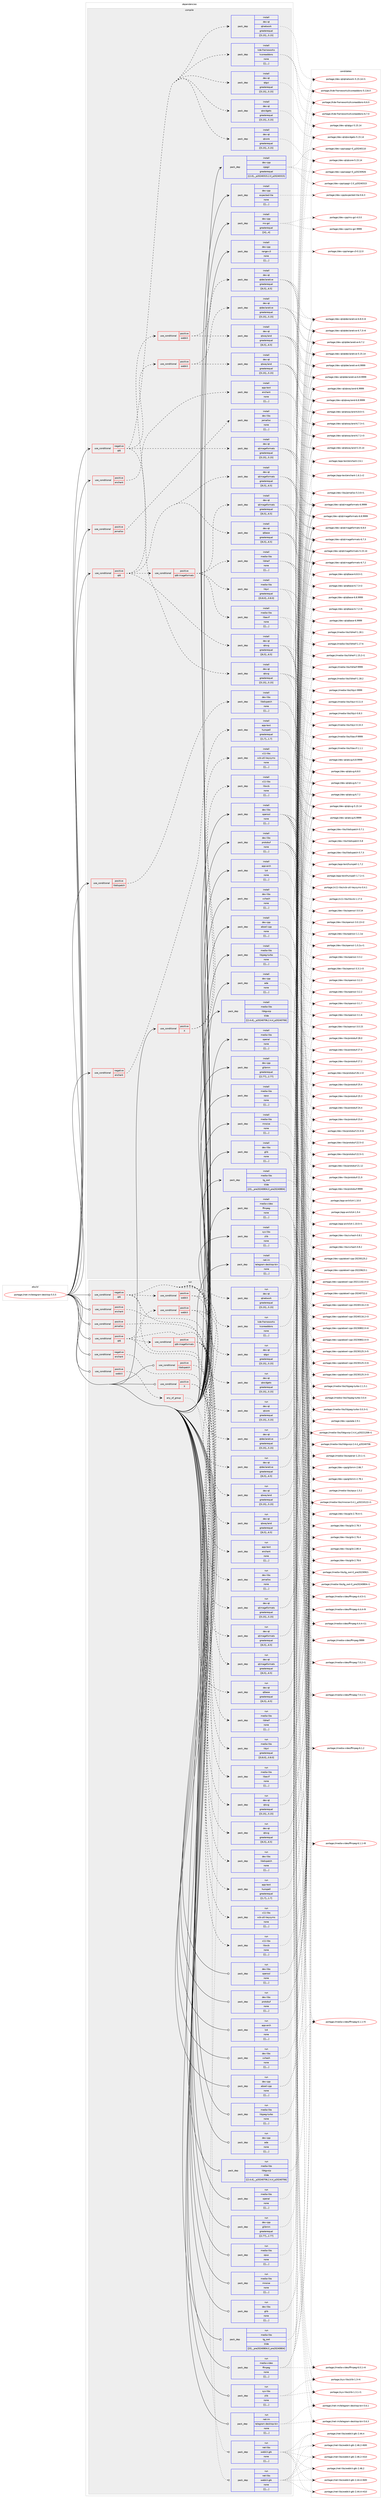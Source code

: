 digraph prolog {

# *************
# Graph options
# *************

newrank=true;
concentrate=true;
compound=true;
graph [rankdir=LR,fontname=Helvetica,fontsize=10,ranksep=1.5];#, ranksep=2.5, nodesep=0.2];
edge  [arrowhead=vee];
node  [fontname=Helvetica,fontsize=10];

# **********
# The ebuild
# **********

subgraph cluster_leftcol {
color=gray;
label=<<i>ebuild</i>>;
id [label="portage://net-im/telegram-desktop-5.5.5", color=red, width=4, href="../net-im/telegram-desktop-5.5.5.svg"];
}

# ****************
# The dependencies
# ****************

subgraph cluster_midcol {
color=gray;
label=<<i>dependencies</i>>;
subgraph cluster_compile {
fillcolor="#eeeeee";
style=filled;
label=<<i>compile</i>>;
subgraph cond98287 {
dependency375694 [label=<<TABLE BORDER="0" CELLBORDER="1" CELLSPACING="0" CELLPADDING="4"><TR><TD ROWSPAN="3" CELLPADDING="10">use_conditional</TD></TR><TR><TD>negative</TD></TR><TR><TD>enchant</TD></TR></TABLE>>, shape=none, color=red];
subgraph pack274541 {
dependency375786 [label=<<TABLE BORDER="0" CELLBORDER="1" CELLSPACING="0" CELLPADDING="4" WIDTH="220"><TR><TD ROWSPAN="6" CELLPADDING="30">pack_dep</TD></TR><TR><TD WIDTH="110">install</TD></TR><TR><TD>app-text</TD></TR><TR><TD>hunspell</TD></TR><TR><TD>greaterequal</TD></TR><TR><TD>[[1,7],,,1.7]</TD></TR></TABLE>>, shape=none, color=blue];
}
dependency375694:e -> dependency375786:w [weight=20,style="dashed",arrowhead="vee"];
}
id:e -> dependency375694:w [weight=20,style="solid",arrowhead="vee"];
subgraph cond98329 {
dependency375858 [label=<<TABLE BORDER="0" CELLBORDER="1" CELLSPACING="0" CELLPADDING="4"><TR><TD ROWSPAN="3" CELLPADDING="10">use_conditional</TD></TR><TR><TD>negative</TD></TR><TR><TD>qt6</TD></TR></TABLE>>, shape=none, color=red];
subgraph pack274629 {
dependency375926 [label=<<TABLE BORDER="0" CELLBORDER="1" CELLSPACING="0" CELLPADDING="4" WIDTH="220"><TR><TD ROWSPAN="6" CELLPADDING="30">pack_dep</TD></TR><TR><TD WIDTH="110">install</TD></TR><TR><TD>dev-qt</TD></TR><TR><TD>qtcore</TD></TR><TR><TD>greaterequal</TD></TR><TR><TD>[[5,15],,,5.15]</TD></TR></TABLE>>, shape=none, color=blue];
}
dependency375858:e -> dependency375926:w [weight=20,style="dashed",arrowhead="vee"];
subgraph pack274761 {
dependency376067 [label=<<TABLE BORDER="0" CELLBORDER="1" CELLSPACING="0" CELLPADDING="4" WIDTH="220"><TR><TD ROWSPAN="6" CELLPADDING="30">pack_dep</TD></TR><TR><TD WIDTH="110">install</TD></TR><TR><TD>dev-qt</TD></TR><TR><TD>qtgui</TD></TR><TR><TD>greaterequal</TD></TR><TR><TD>[[5,15],,,5.15]</TD></TR></TABLE>>, shape=none, color=blue];
}
dependency375858:e -> dependency376067:w [weight=20,style="dashed",arrowhead="vee"];
subgraph pack274851 {
dependency376198 [label=<<TABLE BORDER="0" CELLBORDER="1" CELLSPACING="0" CELLPADDING="4" WIDTH="220"><TR><TD ROWSPAN="6" CELLPADDING="30">pack_dep</TD></TR><TR><TD WIDTH="110">install</TD></TR><TR><TD>dev-qt</TD></TR><TR><TD>qtimageformats</TD></TR><TR><TD>greaterequal</TD></TR><TR><TD>[[5,15],,,5.15]</TD></TR></TABLE>>, shape=none, color=blue];
}
dependency375858:e -> dependency376198:w [weight=20,style="dashed",arrowhead="vee"];
subgraph pack274907 {
dependency376227 [label=<<TABLE BORDER="0" CELLBORDER="1" CELLSPACING="0" CELLPADDING="4" WIDTH="220"><TR><TD ROWSPAN="6" CELLPADDING="30">pack_dep</TD></TR><TR><TD WIDTH="110">install</TD></TR><TR><TD>dev-qt</TD></TR><TR><TD>qtnetwork</TD></TR><TR><TD>greaterequal</TD></TR><TR><TD>[[5,15],,,5.15]</TD></TR></TABLE>>, shape=none, color=blue];
}
dependency375858:e -> dependency376227:w [weight=20,style="dashed",arrowhead="vee"];
subgraph pack274968 {
dependency376297 [label=<<TABLE BORDER="0" CELLBORDER="1" CELLSPACING="0" CELLPADDING="4" WIDTH="220"><TR><TD ROWSPAN="6" CELLPADDING="30">pack_dep</TD></TR><TR><TD WIDTH="110">install</TD></TR><TR><TD>dev-qt</TD></TR><TR><TD>qtsvg</TD></TR><TR><TD>greaterequal</TD></TR><TR><TD>[[5,15],,,5.15]</TD></TR></TABLE>>, shape=none, color=blue];
}
dependency375858:e -> dependency376297:w [weight=20,style="dashed",arrowhead="vee"];
subgraph pack275007 {
dependency376321 [label=<<TABLE BORDER="0" CELLBORDER="1" CELLSPACING="0" CELLPADDING="4" WIDTH="220"><TR><TD ROWSPAN="6" CELLPADDING="30">pack_dep</TD></TR><TR><TD WIDTH="110">install</TD></TR><TR><TD>dev-qt</TD></TR><TR><TD>qtwidgets</TD></TR><TR><TD>greaterequal</TD></TR><TR><TD>[[5,15],,,5.15]</TD></TR></TABLE>>, shape=none, color=blue];
}
dependency375858:e -> dependency376321:w [weight=20,style="dashed",arrowhead="vee"];
subgraph pack275091 {
dependency376457 [label=<<TABLE BORDER="0" CELLBORDER="1" CELLSPACING="0" CELLPADDING="4" WIDTH="220"><TR><TD ROWSPAN="6" CELLPADDING="30">pack_dep</TD></TR><TR><TD WIDTH="110">install</TD></TR><TR><TD>kde-frameworks</TD></TR><TR><TD>kcoreaddons</TD></TR><TR><TD>none</TD></TR><TR><TD>[[],,,,]</TD></TR></TABLE>>, shape=none, color=blue];
}
dependency375858:e -> dependency376457:w [weight=20,style="dashed",arrowhead="vee"];
subgraph cond98449 {
dependency376500 [label=<<TABLE BORDER="0" CELLBORDER="1" CELLSPACING="0" CELLPADDING="4"><TR><TD ROWSPAN="3" CELLPADDING="10">use_conditional</TD></TR><TR><TD>positive</TD></TR><TR><TD>webkit</TD></TR></TABLE>>, shape=none, color=red];
subgraph pack275143 {
dependency376525 [label=<<TABLE BORDER="0" CELLBORDER="1" CELLSPACING="0" CELLPADDING="4" WIDTH="220"><TR><TD ROWSPAN="6" CELLPADDING="30">pack_dep</TD></TR><TR><TD WIDTH="110">install</TD></TR><TR><TD>dev-qt</TD></TR><TR><TD>qtdeclarative</TD></TR><TR><TD>greaterequal</TD></TR><TR><TD>[[5,15],,,5.15]</TD></TR></TABLE>>, shape=none, color=blue];
}
dependency376500:e -> dependency376525:w [weight=20,style="dashed",arrowhead="vee"];
subgraph pack275160 {
dependency376530 [label=<<TABLE BORDER="0" CELLBORDER="1" CELLSPACING="0" CELLPADDING="4" WIDTH="220"><TR><TD ROWSPAN="6" CELLPADDING="30">pack_dep</TD></TR><TR><TD WIDTH="110">install</TD></TR><TR><TD>dev-qt</TD></TR><TR><TD>qtwayland</TD></TR><TR><TD>greaterequal</TD></TR><TR><TD>[[5,15],,,5.15]</TD></TR></TABLE>>, shape=none, color=blue];
}
dependency376500:e -> dependency376530:w [weight=20,style="dashed",arrowhead="vee"];
}
dependency375858:e -> dependency376500:w [weight=20,style="dashed",arrowhead="vee"];
}
id:e -> dependency375858:w [weight=20,style="solid",arrowhead="vee"];
subgraph cond98471 {
dependency376555 [label=<<TABLE BORDER="0" CELLBORDER="1" CELLSPACING="0" CELLPADDING="4"><TR><TD ROWSPAN="3" CELLPADDING="10">use_conditional</TD></TR><TR><TD>positive</TD></TR><TR><TD>X</TD></TR></TABLE>>, shape=none, color=red];
subgraph pack275185 {
dependency376559 [label=<<TABLE BORDER="0" CELLBORDER="1" CELLSPACING="0" CELLPADDING="4" WIDTH="220"><TR><TD ROWSPAN="6" CELLPADDING="30">pack_dep</TD></TR><TR><TD WIDTH="110">install</TD></TR><TR><TD>x11-libs</TD></TR><TR><TD>libxcb</TD></TR><TR><TD>none</TD></TR><TR><TD>[[],,,,]</TD></TR></TABLE>>, shape=none, color=blue];
}
dependency376555:e -> dependency376559:w [weight=20,style="dashed",arrowhead="vee"];
subgraph pack275226 {
dependency376627 [label=<<TABLE BORDER="0" CELLBORDER="1" CELLSPACING="0" CELLPADDING="4" WIDTH="220"><TR><TD ROWSPAN="6" CELLPADDING="30">pack_dep</TD></TR><TR><TD WIDTH="110">install</TD></TR><TR><TD>x11-libs</TD></TR><TR><TD>xcb-util-keysyms</TD></TR><TR><TD>none</TD></TR><TR><TD>[[],,,,]</TD></TR></TABLE>>, shape=none, color=blue];
}
dependency376555:e -> dependency376627:w [weight=20,style="dashed",arrowhead="vee"];
}
id:e -> dependency376555:w [weight=20,style="solid",arrowhead="vee"];
subgraph cond98488 {
dependency376630 [label=<<TABLE BORDER="0" CELLBORDER="1" CELLSPACING="0" CELLPADDING="4"><TR><TD ROWSPAN="3" CELLPADDING="10">use_conditional</TD></TR><TR><TD>positive</TD></TR><TR><TD>enchant</TD></TR></TABLE>>, shape=none, color=red];
subgraph pack275262 {
dependency376674 [label=<<TABLE BORDER="0" CELLBORDER="1" CELLSPACING="0" CELLPADDING="4" WIDTH="220"><TR><TD ROWSPAN="6" CELLPADDING="30">pack_dep</TD></TR><TR><TD WIDTH="110">install</TD></TR><TR><TD>app-text</TD></TR><TR><TD>enchant</TD></TR><TR><TD>none</TD></TR><TR><TD>[[],,,,]</TD></TR></TABLE>>, shape=none, color=blue];
}
dependency376630:e -> dependency376674:w [weight=20,style="dashed",arrowhead="vee"];
}
id:e -> dependency376630:w [weight=20,style="solid",arrowhead="vee"];
subgraph cond98501 {
dependency376683 [label=<<TABLE BORDER="0" CELLBORDER="1" CELLSPACING="0" CELLPADDING="4"><TR><TD ROWSPAN="3" CELLPADDING="10">use_conditional</TD></TR><TR><TD>positive</TD></TR><TR><TD>jemalloc</TD></TR></TABLE>>, shape=none, color=red];
subgraph pack275290 {
dependency376709 [label=<<TABLE BORDER="0" CELLBORDER="1" CELLSPACING="0" CELLPADDING="4" WIDTH="220"><TR><TD ROWSPAN="6" CELLPADDING="30">pack_dep</TD></TR><TR><TD WIDTH="110">install</TD></TR><TR><TD>dev-libs</TD></TR><TR><TD>jemalloc</TD></TR><TR><TD>none</TD></TR><TR><TD>[[],,,,]</TD></TR></TABLE>>, shape=none, color=blue];
}
dependency376683:e -> dependency376709:w [weight=20,style="dashed",arrowhead="vee"];
}
id:e -> dependency376683:w [weight=20,style="solid",arrowhead="vee"];
subgraph cond98504 {
dependency376734 [label=<<TABLE BORDER="0" CELLBORDER="1" CELLSPACING="0" CELLPADDING="4"><TR><TD ROWSPAN="3" CELLPADDING="10">use_conditional</TD></TR><TR><TD>positive</TD></TR><TR><TD>libdispatch</TD></TR></TABLE>>, shape=none, color=red];
subgraph pack275348 {
dependency376783 [label=<<TABLE BORDER="0" CELLBORDER="1" CELLSPACING="0" CELLPADDING="4" WIDTH="220"><TR><TD ROWSPAN="6" CELLPADDING="30">pack_dep</TD></TR><TR><TD WIDTH="110">install</TD></TR><TR><TD>dev-libs</TD></TR><TR><TD>libdispatch</TD></TR><TR><TD>none</TD></TR><TR><TD>[[],,,,]</TD></TR></TABLE>>, shape=none, color=blue];
}
dependency376734:e -> dependency376783:w [weight=20,style="dashed",arrowhead="vee"];
}
id:e -> dependency376734:w [weight=20,style="solid",arrowhead="vee"];
subgraph cond98518 {
dependency376809 [label=<<TABLE BORDER="0" CELLBORDER="1" CELLSPACING="0" CELLPADDING="4"><TR><TD ROWSPAN="3" CELLPADDING="10">use_conditional</TD></TR><TR><TD>positive</TD></TR><TR><TD>qt6</TD></TR></TABLE>>, shape=none, color=red];
subgraph pack275461 {
dependency376909 [label=<<TABLE BORDER="0" CELLBORDER="1" CELLSPACING="0" CELLPADDING="4" WIDTH="220"><TR><TD ROWSPAN="6" CELLPADDING="30">pack_dep</TD></TR><TR><TD WIDTH="110">install</TD></TR><TR><TD>dev-qt</TD></TR><TR><TD>qtbase</TD></TR><TR><TD>greaterequal</TD></TR><TR><TD>[[6,5],,,6.5]</TD></TR></TABLE>>, shape=none, color=blue];
}
dependency376809:e -> dependency376909:w [weight=20,style="dashed",arrowhead="vee"];
subgraph pack275482 {
dependency376934 [label=<<TABLE BORDER="0" CELLBORDER="1" CELLSPACING="0" CELLPADDING="4" WIDTH="220"><TR><TD ROWSPAN="6" CELLPADDING="30">pack_dep</TD></TR><TR><TD WIDTH="110">install</TD></TR><TR><TD>dev-qt</TD></TR><TR><TD>qtimageformats</TD></TR><TR><TD>greaterequal</TD></TR><TR><TD>[[6,5],,,6.5]</TD></TR></TABLE>>, shape=none, color=blue];
}
dependency376809:e -> dependency376934:w [weight=20,style="dashed",arrowhead="vee"];
subgraph pack275542 {
dependency376985 [label=<<TABLE BORDER="0" CELLBORDER="1" CELLSPACING="0" CELLPADDING="4" WIDTH="220"><TR><TD ROWSPAN="6" CELLPADDING="30">pack_dep</TD></TR><TR><TD WIDTH="110">install</TD></TR><TR><TD>dev-qt</TD></TR><TR><TD>qtsvg</TD></TR><TR><TD>greaterequal</TD></TR><TR><TD>[[6,5],,,6.5]</TD></TR></TABLE>>, shape=none, color=blue];
}
dependency376809:e -> dependency376985:w [weight=20,style="dashed",arrowhead="vee"];
subgraph cond98543 {
dependency377007 [label=<<TABLE BORDER="0" CELLBORDER="1" CELLSPACING="0" CELLPADDING="4"><TR><TD ROWSPAN="3" CELLPADDING="10">use_conditional</TD></TR><TR><TD>positive</TD></TR><TR><TD>webkit</TD></TR></TABLE>>, shape=none, color=red];
subgraph pack275562 {
dependency377030 [label=<<TABLE BORDER="0" CELLBORDER="1" CELLSPACING="0" CELLPADDING="4" WIDTH="220"><TR><TD ROWSPAN="6" CELLPADDING="30">pack_dep</TD></TR><TR><TD WIDTH="110">install</TD></TR><TR><TD>dev-qt</TD></TR><TR><TD>qtdeclarative</TD></TR><TR><TD>greaterequal</TD></TR><TR><TD>[[6,5],,,6.5]</TD></TR></TABLE>>, shape=none, color=blue];
}
dependency377007:e -> dependency377030:w [weight=20,style="dashed",arrowhead="vee"];
subgraph pack275596 {
dependency377077 [label=<<TABLE BORDER="0" CELLBORDER="1" CELLSPACING="0" CELLPADDING="4" WIDTH="220"><TR><TD ROWSPAN="6" CELLPADDING="30">pack_dep</TD></TR><TR><TD WIDTH="110">install</TD></TR><TR><TD>dev-qt</TD></TR><TR><TD>qtwayland</TD></TR><TR><TD>greaterequal</TD></TR><TR><TD>[[6,5],,,6.5]</TD></TR></TABLE>>, shape=none, color=blue];
}
dependency377007:e -> dependency377077:w [weight=20,style="dashed",arrowhead="vee"];
}
dependency376809:e -> dependency377007:w [weight=20,style="dashed",arrowhead="vee"];
subgraph cond98568 {
dependency377116 [label=<<TABLE BORDER="0" CELLBORDER="1" CELLSPACING="0" CELLPADDING="4"><TR><TD ROWSPAN="3" CELLPADDING="10">use_conditional</TD></TR><TR><TD>positive</TD></TR><TR><TD>qt6-imageformats</TD></TR></TABLE>>, shape=none, color=red];
subgraph pack275725 {
dependency377214 [label=<<TABLE BORDER="0" CELLBORDER="1" CELLSPACING="0" CELLPADDING="4" WIDTH="220"><TR><TD ROWSPAN="6" CELLPADDING="30">pack_dep</TD></TR><TR><TD WIDTH="110">install</TD></TR><TR><TD>dev-qt</TD></TR><TR><TD>qtimageformats</TD></TR><TR><TD>greaterequal</TD></TR><TR><TD>[[6,5],,,6.5]</TD></TR></TABLE>>, shape=none, color=blue];
}
dependency377116:e -> dependency377214:w [weight=20,style="dashed",arrowhead="vee"];
subgraph pack275747 {
dependency377256 [label=<<TABLE BORDER="0" CELLBORDER="1" CELLSPACING="0" CELLPADDING="4" WIDTH="220"><TR><TD ROWSPAN="6" CELLPADDING="30">pack_dep</TD></TR><TR><TD WIDTH="110">install</TD></TR><TR><TD>media-libs</TD></TR><TR><TD>libavif</TD></TR><TR><TD>none</TD></TR><TR><TD>[[],,,,]</TD></TR></TABLE>>, shape=none, color=blue];
}
dependency377116:e -> dependency377256:w [weight=20,style="dashed",arrowhead="vee"];
subgraph pack275830 {
dependency377340 [label=<<TABLE BORDER="0" CELLBORDER="1" CELLSPACING="0" CELLPADDING="4" WIDTH="220"><TR><TD ROWSPAN="6" CELLPADDING="30">pack_dep</TD></TR><TR><TD WIDTH="110">install</TD></TR><TR><TD>media-libs</TD></TR><TR><TD>libheif</TD></TR><TR><TD>none</TD></TR><TR><TD>[[],,,,]</TD></TR></TABLE>>, shape=none, color=blue];
}
dependency377116:e -> dependency377340:w [weight=20,style="dashed",arrowhead="vee"];
subgraph pack275853 {
dependency377365 [label=<<TABLE BORDER="0" CELLBORDER="1" CELLSPACING="0" CELLPADDING="4" WIDTH="220"><TR><TD ROWSPAN="6" CELLPADDING="30">pack_dep</TD></TR><TR><TD WIDTH="110">install</TD></TR><TR><TD>media-libs</TD></TR><TR><TD>libjxl</TD></TR><TR><TD>greaterequal</TD></TR><TR><TD>[[0,8,0],,,0.8.0]</TD></TR></TABLE>>, shape=none, color=blue];
}
dependency377116:e -> dependency377365:w [weight=20,style="dashed",arrowhead="vee"];
}
dependency376809:e -> dependency377116:w [weight=20,style="dashed",arrowhead="vee"];
}
id:e -> dependency376809:w [weight=20,style="solid",arrowhead="vee"];
subgraph pack275857 {
dependency377388 [label=<<TABLE BORDER="0" CELLBORDER="1" CELLSPACING="0" CELLPADDING="4" WIDTH="220"><TR><TD ROWSPAN="6" CELLPADDING="30">pack_dep</TD></TR><TR><TD WIDTH="110">install</TD></TR><TR><TD>app-arch</TD></TR><TR><TD>lz4</TD></TR><TR><TD>none</TD></TR><TR><TD>[[],,,,]</TD></TR></TABLE>>, shape=none, color=blue];
}
id:e -> dependency377388:w [weight=20,style="solid",arrowhead="vee"];
subgraph pack275888 {
dependency377407 [label=<<TABLE BORDER="0" CELLBORDER="1" CELLSPACING="0" CELLPADDING="4" WIDTH="220"><TR><TD ROWSPAN="6" CELLPADDING="30">pack_dep</TD></TR><TR><TD WIDTH="110">install</TD></TR><TR><TD>dev-cpp</TD></TR><TR><TD>abseil-cpp</TD></TR><TR><TD>none</TD></TR><TR><TD>[[],,,,]</TD></TR></TABLE>>, shape=none, color=blue];
}
id:e -> dependency377407:w [weight=20,style="solid",arrowhead="vee"];
subgraph pack275924 {
dependency377482 [label=<<TABLE BORDER="0" CELLBORDER="1" CELLSPACING="0" CELLPADDING="4" WIDTH="220"><TR><TD ROWSPAN="6" CELLPADDING="30">pack_dep</TD></TR><TR><TD WIDTH="110">install</TD></TR><TR><TD>dev-cpp</TD></TR><TR><TD>ada</TD></TR><TR><TD>none</TD></TR><TR><TD>[[],,,,]</TD></TR></TABLE>>, shape=none, color=blue];
}
id:e -> dependency377482:w [weight=20,style="solid",arrowhead="vee"];
subgraph pack275945 {
dependency377490 [label=<<TABLE BORDER="0" CELLBORDER="1" CELLSPACING="0" CELLPADDING="4" WIDTH="220"><TR><TD ROWSPAN="6" CELLPADDING="30">pack_dep</TD></TR><TR><TD WIDTH="110">install</TD></TR><TR><TD>dev-cpp</TD></TR><TR><TD>cppgir</TD></TR><TR><TD>greaterequal</TD></TR><TR><TD>[[2,0],,_p20240315,2.0_p20240315]</TD></TR></TABLE>>, shape=none, color=blue];
}
id:e -> dependency377490:w [weight=20,style="solid",arrowhead="vee"];
subgraph pack275952 {
dependency377514 [label=<<TABLE BORDER="0" CELLBORDER="1" CELLSPACING="0" CELLPADDING="4" WIDTH="220"><TR><TD ROWSPAN="6" CELLPADDING="30">pack_dep</TD></TR><TR><TD WIDTH="110">install</TD></TR><TR><TD>dev-cpp</TD></TR><TR><TD>expected-lite</TD></TR><TR><TD>none</TD></TR><TR><TD>[[],,,,]</TD></TR></TABLE>>, shape=none, color=blue];
}
id:e -> dependency377514:w [weight=20,style="solid",arrowhead="vee"];
subgraph pack275966 {
dependency377538 [label=<<TABLE BORDER="0" CELLBORDER="1" CELLSPACING="0" CELLPADDING="4" WIDTH="220"><TR><TD ROWSPAN="6" CELLPADDING="30">pack_dep</TD></TR><TR><TD WIDTH="110">install</TD></TR><TR><TD>dev-cpp</TD></TR><TR><TD>glibmm</TD></TR><TR><TD>greaterequal</TD></TR><TR><TD>[[2,77],,,2.77]</TD></TR></TABLE>>, shape=none, color=blue];
}
id:e -> dependency377538:w [weight=20,style="solid",arrowhead="vee"];
subgraph pack275986 {
dependency377544 [label=<<TABLE BORDER="0" CELLBORDER="1" CELLSPACING="0" CELLPADDING="4" WIDTH="220"><TR><TD ROWSPAN="6" CELLPADDING="30">pack_dep</TD></TR><TR><TD WIDTH="110">install</TD></TR><TR><TD>dev-cpp</TD></TR><TR><TD>ms-gsl</TD></TR><TR><TD>greaterequal</TD></TR><TR><TD>[[4],,,4]</TD></TR></TABLE>>, shape=none, color=blue];
}
id:e -> dependency377544:w [weight=20,style="solid",arrowhead="vee"];
subgraph pack275991 {
dependency377561 [label=<<TABLE BORDER="0" CELLBORDER="1" CELLSPACING="0" CELLPADDING="4" WIDTH="220"><TR><TD ROWSPAN="6" CELLPADDING="30">pack_dep</TD></TR><TR><TD WIDTH="110">install</TD></TR><TR><TD>dev-cpp</TD></TR><TR><TD>range-v3</TD></TR><TR><TD>none</TD></TR><TR><TD>[[],,,,]</TD></TR></TABLE>>, shape=none, color=blue];
}
id:e -> dependency377561:w [weight=20,style="solid",arrowhead="vee"];
subgraph pack276022 {
dependency377582 [label=<<TABLE BORDER="0" CELLBORDER="1" CELLSPACING="0" CELLPADDING="4" WIDTH="220"><TR><TD ROWSPAN="6" CELLPADDING="30">pack_dep</TD></TR><TR><TD WIDTH="110">install</TD></TR><TR><TD>dev-libs</TD></TR><TR><TD>glib</TD></TR><TR><TD>none</TD></TR><TR><TD>[[],,,,]</TD></TR></TABLE>>, shape=none, color=blue];
}
id:e -> dependency377582:w [weight=20,style="solid",arrowhead="vee"];
subgraph pack276094 {
dependency377677 [label=<<TABLE BORDER="0" CELLBORDER="1" CELLSPACING="0" CELLPADDING="4" WIDTH="220"><TR><TD ROWSPAN="6" CELLPADDING="30">pack_dep</TD></TR><TR><TD WIDTH="110">install</TD></TR><TR><TD>dev-libs</TD></TR><TR><TD>openssl</TD></TR><TR><TD>none</TD></TR><TR><TD>[[],,,,]</TD></TR></TABLE>>, shape=none, color=blue];
}
id:e -> dependency377677:w [weight=20,style="solid",arrowhead="vee"];
subgraph pack276099 {
dependency377698 [label=<<TABLE BORDER="0" CELLBORDER="1" CELLSPACING="0" CELLPADDING="4" WIDTH="220"><TR><TD ROWSPAN="6" CELLPADDING="30">pack_dep</TD></TR><TR><TD WIDTH="110">install</TD></TR><TR><TD>dev-libs</TD></TR><TR><TD>protobuf</TD></TR><TR><TD>none</TD></TR><TR><TD>[[],,,,]</TD></TR></TABLE>>, shape=none, color=blue];
}
id:e -> dependency377698:w [weight=20,style="solid",arrowhead="vee"];
subgraph pack276129 {
dependency377722 [label=<<TABLE BORDER="0" CELLBORDER="1" CELLSPACING="0" CELLPADDING="4" WIDTH="220"><TR><TD ROWSPAN="6" CELLPADDING="30">pack_dep</TD></TR><TR><TD WIDTH="110">install</TD></TR><TR><TD>dev-libs</TD></TR><TR><TD>xxhash</TD></TR><TR><TD>none</TD></TR><TR><TD>[[],,,,]</TD></TR></TABLE>>, shape=none, color=blue];
}
id:e -> dependency377722:w [weight=20,style="solid",arrowhead="vee"];
subgraph pack276146 {
dependency377787 [label=<<TABLE BORDER="0" CELLBORDER="1" CELLSPACING="0" CELLPADDING="4" WIDTH="220"><TR><TD ROWSPAN="6" CELLPADDING="30">pack_dep</TD></TR><TR><TD WIDTH="110">install</TD></TR><TR><TD>media-libs</TD></TR><TR><TD>libjpeg-turbo</TD></TR><TR><TD>none</TD></TR><TR><TD>[[],,,,]</TD></TR></TABLE>>, shape=none, color=blue];
}
id:e -> dependency377787:w [weight=20,style="solid",arrowhead="vee"];
subgraph pack276213 {
dependency377866 [label=<<TABLE BORDER="0" CELLBORDER="1" CELLSPACING="0" CELLPADDING="4" WIDTH="220"><TR><TD ROWSPAN="6" CELLPADDING="30">pack_dep</TD></TR><TR><TD WIDTH="110">install</TD></TR><TR><TD>media-libs</TD></TR><TR><TD>libtgvoip</TD></TR><TR><TD>tilde</TD></TR><TR><TD>[[2,4,4],,_p20240706,2.4.4_p20240706]</TD></TR></TABLE>>, shape=none, color=blue];
}
id:e -> dependency377866:w [weight=20,style="solid",arrowhead="vee"];
subgraph pack276286 {
dependency377929 [label=<<TABLE BORDER="0" CELLBORDER="1" CELLSPACING="0" CELLPADDING="4" WIDTH="220"><TR><TD ROWSPAN="6" CELLPADDING="30">pack_dep</TD></TR><TR><TD WIDTH="110">install</TD></TR><TR><TD>media-libs</TD></TR><TR><TD>openal</TD></TR><TR><TD>none</TD></TR><TR><TD>[[],,,,]</TD></TR></TABLE>>, shape=none, color=blue];
}
id:e -> dependency377929:w [weight=20,style="solid",arrowhead="vee"];
subgraph pack276305 {
dependency377985 [label=<<TABLE BORDER="0" CELLBORDER="1" CELLSPACING="0" CELLPADDING="4" WIDTH="220"><TR><TD ROWSPAN="6" CELLPADDING="30">pack_dep</TD></TR><TR><TD WIDTH="110">install</TD></TR><TR><TD>media-libs</TD></TR><TR><TD>opus</TD></TR><TR><TD>none</TD></TR><TR><TD>[[],,,,]</TD></TR></TABLE>>, shape=none, color=blue];
}
id:e -> dependency377985:w [weight=20,style="solid",arrowhead="vee"];
subgraph pack276329 {
dependency377988 [label=<<TABLE BORDER="0" CELLBORDER="1" CELLSPACING="0" CELLPADDING="4" WIDTH="220"><TR><TD ROWSPAN="6" CELLPADDING="30">pack_dep</TD></TR><TR><TD WIDTH="110">install</TD></TR><TR><TD>media-libs</TD></TR><TR><TD>rnnoise</TD></TR><TR><TD>none</TD></TR><TR><TD>[[],,,,]</TD></TR></TABLE>>, shape=none, color=blue];
}
id:e -> dependency377988:w [weight=20,style="solid",arrowhead="vee"];
subgraph pack276346 {
dependency378012 [label=<<TABLE BORDER="0" CELLBORDER="1" CELLSPACING="0" CELLPADDING="4" WIDTH="220"><TR><TD ROWSPAN="6" CELLPADDING="30">pack_dep</TD></TR><TR><TD WIDTH="110">install</TD></TR><TR><TD>media-libs</TD></TR><TR><TD>tg_owt</TD></TR><TR><TD>tilde</TD></TR><TR><TD>[[0],,_pre20240804,0_pre20240804]</TD></TR></TABLE>>, shape=none, color=blue];
}
id:e -> dependency378012:w [weight=20,style="solid",arrowhead="vee"];
subgraph pack276349 {
dependency378044 [label=<<TABLE BORDER="0" CELLBORDER="1" CELLSPACING="0" CELLPADDING="4" WIDTH="220"><TR><TD ROWSPAN="6" CELLPADDING="30">pack_dep</TD></TR><TR><TD WIDTH="110">install</TD></TR><TR><TD>media-video</TD></TR><TR><TD>ffmpeg</TD></TR><TR><TD>none</TD></TR><TR><TD>[[],,,,]</TD></TR></TABLE>>, shape=none, color=blue];
}
id:e -> dependency378044:w [weight=20,style="solid",arrowhead="vee"];
subgraph pack276406 {
dependency378127 [label=<<TABLE BORDER="0" CELLBORDER="1" CELLSPACING="0" CELLPADDING="4" WIDTH="220"><TR><TD ROWSPAN="6" CELLPADDING="30">pack_dep</TD></TR><TR><TD WIDTH="110">install</TD></TR><TR><TD>sys-libs</TD></TR><TR><TD>zlib</TD></TR><TR><TD>none</TD></TR><TR><TD>[[],,,,]</TD></TR></TABLE>>, shape=none, color=blue];
}
id:e -> dependency378127:w [weight=20,style="solid",arrowhead="vee"];
subgraph pack276438 {
dependency378157 [label=<<TABLE BORDER="0" CELLBORDER="1" CELLSPACING="0" CELLPADDING="4" WIDTH="220"><TR><TD ROWSPAN="6" CELLPADDING="30">pack_dep</TD></TR><TR><TD WIDTH="110">install</TD></TR><TR><TD>net-im</TD></TR><TR><TD>telegram-desktop-bin</TD></TR><TR><TD>none</TD></TR><TR><TD>[[],,,,]</TD></TR></TABLE>>, shape=none, color=blue];
}
id:e -> dependency378157:w [weight=20,style="solid",arrowhead="vee"];
}
subgraph cluster_compileandrun {
fillcolor="#eeeeee";
style=filled;
label=<<i>compile and run</i>>;
}
subgraph cluster_run {
fillcolor="#eeeeee";
style=filled;
label=<<i>run</i>>;
subgraph cond98802 {
dependency378163 [label=<<TABLE BORDER="0" CELLBORDER="1" CELLSPACING="0" CELLPADDING="4"><TR><TD ROWSPAN="3" CELLPADDING="10">use_conditional</TD></TR><TR><TD>negative</TD></TR><TR><TD>enchant</TD></TR></TABLE>>, shape=none, color=red];
subgraph pack276463 {
dependency378181 [label=<<TABLE BORDER="0" CELLBORDER="1" CELLSPACING="0" CELLPADDING="4" WIDTH="220"><TR><TD ROWSPAN="6" CELLPADDING="30">pack_dep</TD></TR><TR><TD WIDTH="110">run</TD></TR><TR><TD>app-text</TD></TR><TR><TD>hunspell</TD></TR><TR><TD>greaterequal</TD></TR><TR><TD>[[1,7],,,1.7]</TD></TR></TABLE>>, shape=none, color=blue];
}
dependency378163:e -> dependency378181:w [weight=20,style="dashed",arrowhead="vee"];
}
id:e -> dependency378163:w [weight=20,style="solid",arrowhead="odot"];
subgraph cond98817 {
dependency378202 [label=<<TABLE BORDER="0" CELLBORDER="1" CELLSPACING="0" CELLPADDING="4"><TR><TD ROWSPAN="3" CELLPADDING="10">use_conditional</TD></TR><TR><TD>negative</TD></TR><TR><TD>qt6</TD></TR></TABLE>>, shape=none, color=red];
subgraph pack276477 {
dependency378223 [label=<<TABLE BORDER="0" CELLBORDER="1" CELLSPACING="0" CELLPADDING="4" WIDTH="220"><TR><TD ROWSPAN="6" CELLPADDING="30">pack_dep</TD></TR><TR><TD WIDTH="110">run</TD></TR><TR><TD>dev-qt</TD></TR><TR><TD>qtcore</TD></TR><TR><TD>greaterequal</TD></TR><TR><TD>[[5,15],,,5.15]</TD></TR></TABLE>>, shape=none, color=blue];
}
dependency378202:e -> dependency378223:w [weight=20,style="dashed",arrowhead="vee"];
subgraph pack276505 {
dependency378278 [label=<<TABLE BORDER="0" CELLBORDER="1" CELLSPACING="0" CELLPADDING="4" WIDTH="220"><TR><TD ROWSPAN="6" CELLPADDING="30">pack_dep</TD></TR><TR><TD WIDTH="110">run</TD></TR><TR><TD>dev-qt</TD></TR><TR><TD>qtgui</TD></TR><TR><TD>greaterequal</TD></TR><TR><TD>[[5,15],,,5.15]</TD></TR></TABLE>>, shape=none, color=blue];
}
dependency378202:e -> dependency378278:w [weight=20,style="dashed",arrowhead="vee"];
subgraph pack276534 {
dependency378282 [label=<<TABLE BORDER="0" CELLBORDER="1" CELLSPACING="0" CELLPADDING="4" WIDTH="220"><TR><TD ROWSPAN="6" CELLPADDING="30">pack_dep</TD></TR><TR><TD WIDTH="110">run</TD></TR><TR><TD>dev-qt</TD></TR><TR><TD>qtimageformats</TD></TR><TR><TD>greaterequal</TD></TR><TR><TD>[[5,15],,,5.15]</TD></TR></TABLE>>, shape=none, color=blue];
}
dependency378202:e -> dependency378282:w [weight=20,style="dashed",arrowhead="vee"];
subgraph pack276551 {
dependency378351 [label=<<TABLE BORDER="0" CELLBORDER="1" CELLSPACING="0" CELLPADDING="4" WIDTH="220"><TR><TD ROWSPAN="6" CELLPADDING="30">pack_dep</TD></TR><TR><TD WIDTH="110">run</TD></TR><TR><TD>dev-qt</TD></TR><TR><TD>qtnetwork</TD></TR><TR><TD>greaterequal</TD></TR><TR><TD>[[5,15],,,5.15]</TD></TR></TABLE>>, shape=none, color=blue];
}
dependency378202:e -> dependency378351:w [weight=20,style="dashed",arrowhead="vee"];
subgraph pack276583 {
dependency378353 [label=<<TABLE BORDER="0" CELLBORDER="1" CELLSPACING="0" CELLPADDING="4" WIDTH="220"><TR><TD ROWSPAN="6" CELLPADDING="30">pack_dep</TD></TR><TR><TD WIDTH="110">run</TD></TR><TR><TD>dev-qt</TD></TR><TR><TD>qtsvg</TD></TR><TR><TD>greaterequal</TD></TR><TR><TD>[[5,15],,,5.15]</TD></TR></TABLE>>, shape=none, color=blue];
}
dependency378202:e -> dependency378353:w [weight=20,style="dashed",arrowhead="vee"];
subgraph pack276586 {
dependency378372 [label=<<TABLE BORDER="0" CELLBORDER="1" CELLSPACING="0" CELLPADDING="4" WIDTH="220"><TR><TD ROWSPAN="6" CELLPADDING="30">pack_dep</TD></TR><TR><TD WIDTH="110">run</TD></TR><TR><TD>dev-qt</TD></TR><TR><TD>qtwidgets</TD></TR><TR><TD>greaterequal</TD></TR><TR><TD>[[5,15],,,5.15]</TD></TR></TABLE>>, shape=none, color=blue];
}
dependency378202:e -> dependency378372:w [weight=20,style="dashed",arrowhead="vee"];
subgraph pack276601 {
dependency378374 [label=<<TABLE BORDER="0" CELLBORDER="1" CELLSPACING="0" CELLPADDING="4" WIDTH="220"><TR><TD ROWSPAN="6" CELLPADDING="30">pack_dep</TD></TR><TR><TD WIDTH="110">run</TD></TR><TR><TD>kde-frameworks</TD></TR><TR><TD>kcoreaddons</TD></TR><TR><TD>none</TD></TR><TR><TD>[[],,,,]</TD></TR></TABLE>>, shape=none, color=blue];
}
dependency378202:e -> dependency378374:w [weight=20,style="dashed",arrowhead="vee"];
subgraph cond98868 {
dependency378376 [label=<<TABLE BORDER="0" CELLBORDER="1" CELLSPACING="0" CELLPADDING="4"><TR><TD ROWSPAN="3" CELLPADDING="10">use_conditional</TD></TR><TR><TD>positive</TD></TR><TR><TD>webkit</TD></TR></TABLE>>, shape=none, color=red];
subgraph pack276612 {
dependency378428 [label=<<TABLE BORDER="0" CELLBORDER="1" CELLSPACING="0" CELLPADDING="4" WIDTH="220"><TR><TD ROWSPAN="6" CELLPADDING="30">pack_dep</TD></TR><TR><TD WIDTH="110">run</TD></TR><TR><TD>dev-qt</TD></TR><TR><TD>qtdeclarative</TD></TR><TR><TD>greaterequal</TD></TR><TR><TD>[[5,15],,,5.15]</TD></TR></TABLE>>, shape=none, color=blue];
}
dependency378376:e -> dependency378428:w [weight=20,style="dashed",arrowhead="vee"];
subgraph pack276638 {
dependency378451 [label=<<TABLE BORDER="0" CELLBORDER="1" CELLSPACING="0" CELLPADDING="4" WIDTH="220"><TR><TD ROWSPAN="6" CELLPADDING="30">pack_dep</TD></TR><TR><TD WIDTH="110">run</TD></TR><TR><TD>dev-qt</TD></TR><TR><TD>qtwayland</TD></TR><TR><TD>greaterequal</TD></TR><TR><TD>[[5,15],,,5.15]</TD></TR></TABLE>>, shape=none, color=blue];
}
dependency378376:e -> dependency378451:w [weight=20,style="dashed",arrowhead="vee"];
}
dependency378202:e -> dependency378376:w [weight=20,style="dashed",arrowhead="vee"];
}
id:e -> dependency378202:w [weight=20,style="solid",arrowhead="odot"];
subgraph cond98897 {
dependency378457 [label=<<TABLE BORDER="0" CELLBORDER="1" CELLSPACING="0" CELLPADDING="4"><TR><TD ROWSPAN="3" CELLPADDING="10">use_conditional</TD></TR><TR><TD>positive</TD></TR><TR><TD>X</TD></TR></TABLE>>, shape=none, color=red];
subgraph pack276680 {
dependency378501 [label=<<TABLE BORDER="0" CELLBORDER="1" CELLSPACING="0" CELLPADDING="4" WIDTH="220"><TR><TD ROWSPAN="6" CELLPADDING="30">pack_dep</TD></TR><TR><TD WIDTH="110">run</TD></TR><TR><TD>x11-libs</TD></TR><TR><TD>libxcb</TD></TR><TR><TD>none</TD></TR><TR><TD>[[],,,,]</TD></TR></TABLE>>, shape=none, color=blue];
}
dependency378457:e -> dependency378501:w [weight=20,style="dashed",arrowhead="vee"];
subgraph pack276683 {
dependency378525 [label=<<TABLE BORDER="0" CELLBORDER="1" CELLSPACING="0" CELLPADDING="4" WIDTH="220"><TR><TD ROWSPAN="6" CELLPADDING="30">pack_dep</TD></TR><TR><TD WIDTH="110">run</TD></TR><TR><TD>x11-libs</TD></TR><TR><TD>xcb-util-keysyms</TD></TR><TR><TD>none</TD></TR><TR><TD>[[],,,,]</TD></TR></TABLE>>, shape=none, color=blue];
}
dependency378457:e -> dependency378525:w [weight=20,style="dashed",arrowhead="vee"];
}
id:e -> dependency378457:w [weight=20,style="solid",arrowhead="odot"];
subgraph cond98944 {
dependency378630 [label=<<TABLE BORDER="0" CELLBORDER="1" CELLSPACING="0" CELLPADDING="4"><TR><TD ROWSPAN="3" CELLPADDING="10">use_conditional</TD></TR><TR><TD>positive</TD></TR><TR><TD>enchant</TD></TR></TABLE>>, shape=none, color=red];
subgraph pack276783 {
dependency378666 [label=<<TABLE BORDER="0" CELLBORDER="1" CELLSPACING="0" CELLPADDING="4" WIDTH="220"><TR><TD ROWSPAN="6" CELLPADDING="30">pack_dep</TD></TR><TR><TD WIDTH="110">run</TD></TR><TR><TD>app-text</TD></TR><TR><TD>enchant</TD></TR><TR><TD>none</TD></TR><TR><TD>[[],,,,]</TD></TR></TABLE>>, shape=none, color=blue];
}
dependency378630:e -> dependency378666:w [weight=20,style="dashed",arrowhead="vee"];
}
id:e -> dependency378630:w [weight=20,style="solid",arrowhead="odot"];
subgraph cond98975 {
dependency378720 [label=<<TABLE BORDER="0" CELLBORDER="1" CELLSPACING="0" CELLPADDING="4"><TR><TD ROWSPAN="3" CELLPADDING="10">use_conditional</TD></TR><TR><TD>positive</TD></TR><TR><TD>jemalloc</TD></TR></TABLE>>, shape=none, color=red];
subgraph pack276835 {
dependency378723 [label=<<TABLE BORDER="0" CELLBORDER="1" CELLSPACING="0" CELLPADDING="4" WIDTH="220"><TR><TD ROWSPAN="6" CELLPADDING="30">pack_dep</TD></TR><TR><TD WIDTH="110">run</TD></TR><TR><TD>dev-libs</TD></TR><TR><TD>jemalloc</TD></TR><TR><TD>none</TD></TR><TR><TD>[[],,,,]</TD></TR></TABLE>>, shape=none, color=blue];
}
dependency378720:e -> dependency378723:w [weight=20,style="dashed",arrowhead="vee"];
}
id:e -> dependency378720:w [weight=20,style="solid",arrowhead="odot"];
subgraph cond98989 {
dependency378775 [label=<<TABLE BORDER="0" CELLBORDER="1" CELLSPACING="0" CELLPADDING="4"><TR><TD ROWSPAN="3" CELLPADDING="10">use_conditional</TD></TR><TR><TD>positive</TD></TR><TR><TD>libdispatch</TD></TR></TABLE>>, shape=none, color=red];
subgraph pack276882 {
dependency378796 [label=<<TABLE BORDER="0" CELLBORDER="1" CELLSPACING="0" CELLPADDING="4" WIDTH="220"><TR><TD ROWSPAN="6" CELLPADDING="30">pack_dep</TD></TR><TR><TD WIDTH="110">run</TD></TR><TR><TD>dev-libs</TD></TR><TR><TD>libdispatch</TD></TR><TR><TD>none</TD></TR><TR><TD>[[],,,,]</TD></TR></TABLE>>, shape=none, color=blue];
}
dependency378775:e -> dependency378796:w [weight=20,style="dashed",arrowhead="vee"];
}
id:e -> dependency378775:w [weight=20,style="solid",arrowhead="odot"];
subgraph cond99008 {
dependency378823 [label=<<TABLE BORDER="0" CELLBORDER="1" CELLSPACING="0" CELLPADDING="4"><TR><TD ROWSPAN="3" CELLPADDING="10">use_conditional</TD></TR><TR><TD>positive</TD></TR><TR><TD>qt6</TD></TR></TABLE>>, shape=none, color=red];
subgraph pack276937 {
dependency378870 [label=<<TABLE BORDER="0" CELLBORDER="1" CELLSPACING="0" CELLPADDING="4" WIDTH="220"><TR><TD ROWSPAN="6" CELLPADDING="30">pack_dep</TD></TR><TR><TD WIDTH="110">run</TD></TR><TR><TD>dev-qt</TD></TR><TR><TD>qtbase</TD></TR><TR><TD>greaterequal</TD></TR><TR><TD>[[6,5],,,6.5]</TD></TR></TABLE>>, shape=none, color=blue];
}
dependency378823:e -> dependency378870:w [weight=20,style="dashed",arrowhead="vee"];
subgraph pack276961 {
dependency378906 [label=<<TABLE BORDER="0" CELLBORDER="1" CELLSPACING="0" CELLPADDING="4" WIDTH="220"><TR><TD ROWSPAN="6" CELLPADDING="30">pack_dep</TD></TR><TR><TD WIDTH="110">run</TD></TR><TR><TD>dev-qt</TD></TR><TR><TD>qtimageformats</TD></TR><TR><TD>greaterequal</TD></TR><TR><TD>[[6,5],,,6.5]</TD></TR></TABLE>>, shape=none, color=blue];
}
dependency378823:e -> dependency378906:w [weight=20,style="dashed",arrowhead="vee"];
subgraph pack276965 {
dependency378925 [label=<<TABLE BORDER="0" CELLBORDER="1" CELLSPACING="0" CELLPADDING="4" WIDTH="220"><TR><TD ROWSPAN="6" CELLPADDING="30">pack_dep</TD></TR><TR><TD WIDTH="110">run</TD></TR><TR><TD>dev-qt</TD></TR><TR><TD>qtsvg</TD></TR><TR><TD>greaterequal</TD></TR><TR><TD>[[6,5],,,6.5]</TD></TR></TABLE>>, shape=none, color=blue];
}
dependency378823:e -> dependency378925:w [weight=20,style="dashed",arrowhead="vee"];
subgraph cond99046 {
dependency378928 [label=<<TABLE BORDER="0" CELLBORDER="1" CELLSPACING="0" CELLPADDING="4"><TR><TD ROWSPAN="3" CELLPADDING="10">use_conditional</TD></TR><TR><TD>positive</TD></TR><TR><TD>webkit</TD></TR></TABLE>>, shape=none, color=red];
subgraph pack276976 {
dependency378961 [label=<<TABLE BORDER="0" CELLBORDER="1" CELLSPACING="0" CELLPADDING="4" WIDTH="220"><TR><TD ROWSPAN="6" CELLPADDING="30">pack_dep</TD></TR><TR><TD WIDTH="110">run</TD></TR><TR><TD>dev-qt</TD></TR><TR><TD>qtdeclarative</TD></TR><TR><TD>greaterequal</TD></TR><TR><TD>[[6,5],,,6.5]</TD></TR></TABLE>>, shape=none, color=blue];
}
dependency378928:e -> dependency378961:w [weight=20,style="dashed",arrowhead="vee"];
subgraph pack277014 {
dependency378999 [label=<<TABLE BORDER="0" CELLBORDER="1" CELLSPACING="0" CELLPADDING="4" WIDTH="220"><TR><TD ROWSPAN="6" CELLPADDING="30">pack_dep</TD></TR><TR><TD WIDTH="110">run</TD></TR><TR><TD>dev-qt</TD></TR><TR><TD>qtwayland</TD></TR><TR><TD>greaterequal</TD></TR><TR><TD>[[6,5],,,6.5]</TD></TR></TABLE>>, shape=none, color=blue];
}
dependency378928:e -> dependency378999:w [weight=20,style="dashed",arrowhead="vee"];
}
dependency378823:e -> dependency378928:w [weight=20,style="dashed",arrowhead="vee"];
subgraph cond99061 {
dependency379031 [label=<<TABLE BORDER="0" CELLBORDER="1" CELLSPACING="0" CELLPADDING="4"><TR><TD ROWSPAN="3" CELLPADDING="10">use_conditional</TD></TR><TR><TD>positive</TD></TR><TR><TD>qt6-imageformats</TD></TR></TABLE>>, shape=none, color=red];
subgraph pack277052 {
dependency379033 [label=<<TABLE BORDER="0" CELLBORDER="1" CELLSPACING="0" CELLPADDING="4" WIDTH="220"><TR><TD ROWSPAN="6" CELLPADDING="30">pack_dep</TD></TR><TR><TD WIDTH="110">run</TD></TR><TR><TD>dev-qt</TD></TR><TR><TD>qtimageformats</TD></TR><TR><TD>greaterequal</TD></TR><TR><TD>[[6,5],,,6.5]</TD></TR></TABLE>>, shape=none, color=blue];
}
dependency379031:e -> dependency379033:w [weight=20,style="dashed",arrowhead="vee"];
subgraph pack277053 {
dependency379055 [label=<<TABLE BORDER="0" CELLBORDER="1" CELLSPACING="0" CELLPADDING="4" WIDTH="220"><TR><TD ROWSPAN="6" CELLPADDING="30">pack_dep</TD></TR><TR><TD WIDTH="110">run</TD></TR><TR><TD>media-libs</TD></TR><TR><TD>libavif</TD></TR><TR><TD>none</TD></TR><TR><TD>[[],,,,]</TD></TR></TABLE>>, shape=none, color=blue];
}
dependency379031:e -> dependency379055:w [weight=20,style="dashed",arrowhead="vee"];
subgraph pack277071 {
dependency379076 [label=<<TABLE BORDER="0" CELLBORDER="1" CELLSPACING="0" CELLPADDING="4" WIDTH="220"><TR><TD ROWSPAN="6" CELLPADDING="30">pack_dep</TD></TR><TR><TD WIDTH="110">run</TD></TR><TR><TD>media-libs</TD></TR><TR><TD>libheif</TD></TR><TR><TD>none</TD></TR><TR><TD>[[],,,,]</TD></TR></TABLE>>, shape=none, color=blue];
}
dependency379031:e -> dependency379076:w [weight=20,style="dashed",arrowhead="vee"];
subgraph pack277101 {
dependency379138 [label=<<TABLE BORDER="0" CELLBORDER="1" CELLSPACING="0" CELLPADDING="4" WIDTH="220"><TR><TD ROWSPAN="6" CELLPADDING="30">pack_dep</TD></TR><TR><TD WIDTH="110">run</TD></TR><TR><TD>media-libs</TD></TR><TR><TD>libjxl</TD></TR><TR><TD>greaterequal</TD></TR><TR><TD>[[0,8,0],,,0.8.0]</TD></TR></TABLE>>, shape=none, color=blue];
}
dependency379031:e -> dependency379138:w [weight=20,style="dashed",arrowhead="vee"];
}
dependency378823:e -> dependency379031:w [weight=20,style="dashed",arrowhead="vee"];
}
id:e -> dependency378823:w [weight=20,style="solid",arrowhead="odot"];
subgraph cond99106 {
dependency379146 [label=<<TABLE BORDER="0" CELLBORDER="1" CELLSPACING="0" CELLPADDING="4"><TR><TD ROWSPAN="3" CELLPADDING="10">use_conditional</TD></TR><TR><TD>positive</TD></TR><TR><TD>webkit</TD></TR></TABLE>>, shape=none, color=red];
subgraph any2736 {
dependency379164 [label=<<TABLE BORDER="0" CELLBORDER="1" CELLSPACING="0" CELLPADDING="4"><TR><TD CELLPADDING="10">any_of_group</TD></TR></TABLE>>, shape=none, color=red];subgraph pack277140 {
dependency379181 [label=<<TABLE BORDER="0" CELLBORDER="1" CELLSPACING="0" CELLPADDING="4" WIDTH="220"><TR><TD ROWSPAN="6" CELLPADDING="30">pack_dep</TD></TR><TR><TD WIDTH="110">run</TD></TR><TR><TD>net-libs</TD></TR><TR><TD>webkit-gtk</TD></TR><TR><TD>none</TD></TR><TR><TD>[[],,,,]</TD></TR></TABLE>>, shape=none, color=blue];
}
dependency379164:e -> dependency379181:w [weight=20,style="dotted",arrowhead="oinv"];
subgraph pack277189 {
dependency379269 [label=<<TABLE BORDER="0" CELLBORDER="1" CELLSPACING="0" CELLPADDING="4" WIDTH="220"><TR><TD ROWSPAN="6" CELLPADDING="30">pack_dep</TD></TR><TR><TD WIDTH="110">run</TD></TR><TR><TD>net-libs</TD></TR><TR><TD>webkit-gtk</TD></TR><TR><TD>none</TD></TR><TR><TD>[[],,,,]</TD></TR></TABLE>>, shape=none, color=blue];
}
dependency379164:e -> dependency379269:w [weight=20,style="dotted",arrowhead="oinv"];
}
dependency379146:e -> dependency379164:w [weight=20,style="dashed",arrowhead="vee"];
}
id:e -> dependency379146:w [weight=20,style="solid",arrowhead="odot"];
subgraph pack277237 {
dependency379327 [label=<<TABLE BORDER="0" CELLBORDER="1" CELLSPACING="0" CELLPADDING="4" WIDTH="220"><TR><TD ROWSPAN="6" CELLPADDING="30">pack_dep</TD></TR><TR><TD WIDTH="110">run</TD></TR><TR><TD>app-arch</TD></TR><TR><TD>lz4</TD></TR><TR><TD>none</TD></TR><TR><TD>[[],,,,]</TD></TR></TABLE>>, shape=none, color=blue];
}
id:e -> dependency379327:w [weight=20,style="solid",arrowhead="odot"];
subgraph pack277251 {
dependency379349 [label=<<TABLE BORDER="0" CELLBORDER="1" CELLSPACING="0" CELLPADDING="4" WIDTH="220"><TR><TD ROWSPAN="6" CELLPADDING="30">pack_dep</TD></TR><TR><TD WIDTH="110">run</TD></TR><TR><TD>dev-cpp</TD></TR><TR><TD>abseil-cpp</TD></TR><TR><TD>none</TD></TR><TR><TD>[[],,,,]</TD></TR></TABLE>>, shape=none, color=blue];
}
id:e -> dependency379349:w [weight=20,style="solid",arrowhead="odot"];
subgraph pack277300 {
dependency379443 [label=<<TABLE BORDER="0" CELLBORDER="1" CELLSPACING="0" CELLPADDING="4" WIDTH="220"><TR><TD ROWSPAN="6" CELLPADDING="30">pack_dep</TD></TR><TR><TD WIDTH="110">run</TD></TR><TR><TD>dev-cpp</TD></TR><TR><TD>ada</TD></TR><TR><TD>none</TD></TR><TR><TD>[[],,,,]</TD></TR></TABLE>>, shape=none, color=blue];
}
id:e -> dependency379443:w [weight=20,style="solid",arrowhead="odot"];
subgraph pack277341 {
dependency379471 [label=<<TABLE BORDER="0" CELLBORDER="1" CELLSPACING="0" CELLPADDING="4" WIDTH="220"><TR><TD ROWSPAN="6" CELLPADDING="30">pack_dep</TD></TR><TR><TD WIDTH="110">run</TD></TR><TR><TD>dev-cpp</TD></TR><TR><TD>glibmm</TD></TR><TR><TD>greaterequal</TD></TR><TR><TD>[[2,77],,,2.77]</TD></TR></TABLE>>, shape=none, color=blue];
}
id:e -> dependency379471:w [weight=20,style="solid",arrowhead="odot"];
subgraph pack277409 {
dependency379565 [label=<<TABLE BORDER="0" CELLBORDER="1" CELLSPACING="0" CELLPADDING="4" WIDTH="220"><TR><TD ROWSPAN="6" CELLPADDING="30">pack_dep</TD></TR><TR><TD WIDTH="110">run</TD></TR><TR><TD>dev-libs</TD></TR><TR><TD>glib</TD></TR><TR><TD>none</TD></TR><TR><TD>[[],,,,]</TD></TR></TABLE>>, shape=none, color=blue];
}
id:e -> dependency379565:w [weight=20,style="solid",arrowhead="odot"];
subgraph pack277412 {
dependency379570 [label=<<TABLE BORDER="0" CELLBORDER="1" CELLSPACING="0" CELLPADDING="4" WIDTH="220"><TR><TD ROWSPAN="6" CELLPADDING="30">pack_dep</TD></TR><TR><TD WIDTH="110">run</TD></TR><TR><TD>dev-libs</TD></TR><TR><TD>openssl</TD></TR><TR><TD>none</TD></TR><TR><TD>[[],,,,]</TD></TR></TABLE>>, shape=none, color=blue];
}
id:e -> dependency379570:w [weight=20,style="solid",arrowhead="odot"];
subgraph pack277417 {
dependency379577 [label=<<TABLE BORDER="0" CELLBORDER="1" CELLSPACING="0" CELLPADDING="4" WIDTH="220"><TR><TD ROWSPAN="6" CELLPADDING="30">pack_dep</TD></TR><TR><TD WIDTH="110">run</TD></TR><TR><TD>dev-libs</TD></TR><TR><TD>protobuf</TD></TR><TR><TD>none</TD></TR><TR><TD>[[],,,,]</TD></TR></TABLE>>, shape=none, color=blue];
}
id:e -> dependency379577:w [weight=20,style="solid",arrowhead="odot"];
subgraph pack277422 {
dependency379643 [label=<<TABLE BORDER="0" CELLBORDER="1" CELLSPACING="0" CELLPADDING="4" WIDTH="220"><TR><TD ROWSPAN="6" CELLPADDING="30">pack_dep</TD></TR><TR><TD WIDTH="110">run</TD></TR><TR><TD>dev-libs</TD></TR><TR><TD>xxhash</TD></TR><TR><TD>none</TD></TR><TR><TD>[[],,,,]</TD></TR></TABLE>>, shape=none, color=blue];
}
id:e -> dependency379643:w [weight=20,style="solid",arrowhead="odot"];
subgraph pack277492 {
dependency379687 [label=<<TABLE BORDER="0" CELLBORDER="1" CELLSPACING="0" CELLPADDING="4" WIDTH="220"><TR><TD ROWSPAN="6" CELLPADDING="30">pack_dep</TD></TR><TR><TD WIDTH="110">run</TD></TR><TR><TD>media-libs</TD></TR><TR><TD>libjpeg-turbo</TD></TR><TR><TD>none</TD></TR><TR><TD>[[],,,,]</TD></TR></TABLE>>, shape=none, color=blue];
}
id:e -> dependency379687:w [weight=20,style="solid",arrowhead="odot"];
subgraph pack277520 {
dependency379726 [label=<<TABLE BORDER="0" CELLBORDER="1" CELLSPACING="0" CELLPADDING="4" WIDTH="220"><TR><TD ROWSPAN="6" CELLPADDING="30">pack_dep</TD></TR><TR><TD WIDTH="110">run</TD></TR><TR><TD>media-libs</TD></TR><TR><TD>libtgvoip</TD></TR><TR><TD>tilde</TD></TR><TR><TD>[[2,4,4],,_p20240706,2.4.4_p20240706]</TD></TR></TABLE>>, shape=none, color=blue];
}
id:e -> dependency379726:w [weight=20,style="solid",arrowhead="odot"];
subgraph pack277525 {
dependency379730 [label=<<TABLE BORDER="0" CELLBORDER="1" CELLSPACING="0" CELLPADDING="4" WIDTH="220"><TR><TD ROWSPAN="6" CELLPADDING="30">pack_dep</TD></TR><TR><TD WIDTH="110">run</TD></TR><TR><TD>media-libs</TD></TR><TR><TD>openal</TD></TR><TR><TD>none</TD></TR><TR><TD>[[],,,,]</TD></TR></TABLE>>, shape=none, color=blue];
}
id:e -> dependency379730:w [weight=20,style="solid",arrowhead="odot"];
subgraph pack277530 {
dependency379738 [label=<<TABLE BORDER="0" CELLBORDER="1" CELLSPACING="0" CELLPADDING="4" WIDTH="220"><TR><TD ROWSPAN="6" CELLPADDING="30">pack_dep</TD></TR><TR><TD WIDTH="110">run</TD></TR><TR><TD>media-libs</TD></TR><TR><TD>opus</TD></TR><TR><TD>none</TD></TR><TR><TD>[[],,,,]</TD></TR></TABLE>>, shape=none, color=blue];
}
id:e -> dependency379738:w [weight=20,style="solid",arrowhead="odot"];
subgraph pack277551 {
dependency379806 [label=<<TABLE BORDER="0" CELLBORDER="1" CELLSPACING="0" CELLPADDING="4" WIDTH="220"><TR><TD ROWSPAN="6" CELLPADDING="30">pack_dep</TD></TR><TR><TD WIDTH="110">run</TD></TR><TR><TD>media-libs</TD></TR><TR><TD>rnnoise</TD></TR><TR><TD>none</TD></TR><TR><TD>[[],,,,]</TD></TR></TABLE>>, shape=none, color=blue];
}
id:e -> dependency379806:w [weight=20,style="solid",arrowhead="odot"];
subgraph pack277597 {
dependency379852 [label=<<TABLE BORDER="0" CELLBORDER="1" CELLSPACING="0" CELLPADDING="4" WIDTH="220"><TR><TD ROWSPAN="6" CELLPADDING="30">pack_dep</TD></TR><TR><TD WIDTH="110">run</TD></TR><TR><TD>media-libs</TD></TR><TR><TD>tg_owt</TD></TR><TR><TD>tilde</TD></TR><TR><TD>[[0],,_pre20240804,0_pre20240804]</TD></TR></TABLE>>, shape=none, color=blue];
}
id:e -> dependency379852:w [weight=20,style="solid",arrowhead="odot"];
subgraph pack277623 {
dependency379874 [label=<<TABLE BORDER="0" CELLBORDER="1" CELLSPACING="0" CELLPADDING="4" WIDTH="220"><TR><TD ROWSPAN="6" CELLPADDING="30">pack_dep</TD></TR><TR><TD WIDTH="110">run</TD></TR><TR><TD>media-video</TD></TR><TR><TD>ffmpeg</TD></TR><TR><TD>none</TD></TR><TR><TD>[[],,,,]</TD></TR></TABLE>>, shape=none, color=blue];
}
id:e -> dependency379874:w [weight=20,style="solid",arrowhead="odot"];
subgraph pack277627 {
dependency379900 [label=<<TABLE BORDER="0" CELLBORDER="1" CELLSPACING="0" CELLPADDING="4" WIDTH="220"><TR><TD ROWSPAN="6" CELLPADDING="30">pack_dep</TD></TR><TR><TD WIDTH="110">run</TD></TR><TR><TD>sys-libs</TD></TR><TR><TD>zlib</TD></TR><TR><TD>none</TD></TR><TR><TD>[[],,,,]</TD></TR></TABLE>>, shape=none, color=blue];
}
id:e -> dependency379900:w [weight=20,style="solid",arrowhead="odot"];
subgraph pack277644 {
dependency379923 [label=<<TABLE BORDER="0" CELLBORDER="1" CELLSPACING="0" CELLPADDING="4" WIDTH="220"><TR><TD ROWSPAN="6" CELLPADDING="30">pack_dep</TD></TR><TR><TD WIDTH="110">run</TD></TR><TR><TD>net-im</TD></TR><TR><TD>telegram-desktop-bin</TD></TR><TR><TD>none</TD></TR><TR><TD>[[],,,,]</TD></TR></TABLE>>, shape=none, color=blue];
}
id:e -> dependency379923:w [weight=20,style="solid",arrowhead="odot"];
}
}

# **************
# The candidates
# **************

subgraph cluster_choices {
rank=same;
color=gray;
label=<<i>candidates</i>>;

subgraph choice275759 {
color=black;
nodesep=1;
choice9711211245116101120116471041171101151121011081084549465546504511449 [label="portage://app-text/hunspell-1.7.2-r1", color=red, width=4,href="../app-text/hunspell-1.7.2-r1.svg"];
choice971121124511610112011647104117110115112101108108454946554650 [label="portage://app-text/hunspell-1.7.2", color=red, width=4,href="../app-text/hunspell-1.7.2.svg"];
dependency375786:e -> choice9711211245116101120116471041171101151121011081084549465546504511449:w [style=dotted,weight="100"];
dependency375786:e -> choice971121124511610112011647104117110115112101108108454946554650:w [style=dotted,weight="100"];
}
subgraph choice275772 {
color=black;
nodesep=1;
choice1001011184511311647113116991111141014553464953464952 [label="portage://dev-qt/qtcore-5.15.14", color=red, width=4,href="../dev-qt/qtcore-5.15.14.svg"];
dependency375926:e -> choice1001011184511311647113116991111141014553464953464952:w [style=dotted,weight="100"];
}
subgraph choice275802 {
color=black;
nodesep=1;
choice10010111845113116471131161031171054553464953464952 [label="portage://dev-qt/qtgui-5.15.14", color=red, width=4,href="../dev-qt/qtgui-5.15.14.svg"];
dependency376067:e -> choice10010111845113116471131161031171054553464953464952:w [style=dotted,weight="100"];
}
subgraph choice275806 {
color=black;
nodesep=1;
choice1001011184511311647113116105109971031011021111141099711611545544657575757 [label="portage://dev-qt/qtimageformats-6.9999", color=red, width=4,href="../dev-qt/qtimageformats-6.9999.svg"];
choice10010111845113116471131161051099710310110211111410997116115455446564657575757 [label="portage://dev-qt/qtimageformats-6.8.9999", color=red, width=4,href="../dev-qt/qtimageformats-6.8.9999.svg"];
choice10010111845113116471131161051099710310110211111410997116115455446564648 [label="portage://dev-qt/qtimageformats-6.8.0", color=red, width=4,href="../dev-qt/qtimageformats-6.8.0.svg"];
choice10010111845113116471131161051099710310110211111410997116115455446554651 [label="portage://dev-qt/qtimageformats-6.7.3", color=red, width=4,href="../dev-qt/qtimageformats-6.7.3.svg"];
choice10010111845113116471131161051099710310110211111410997116115455446554650 [label="portage://dev-qt/qtimageformats-6.7.2", color=red, width=4,href="../dev-qt/qtimageformats-6.7.2.svg"];
choice100101118451131164711311610510997103101102111114109971161154553464953464952 [label="portage://dev-qt/qtimageformats-5.15.14", color=red, width=4,href="../dev-qt/qtimageformats-5.15.14.svg"];
dependency376198:e -> choice1001011184511311647113116105109971031011021111141099711611545544657575757:w [style=dotted,weight="100"];
dependency376198:e -> choice10010111845113116471131161051099710310110211111410997116115455446564657575757:w [style=dotted,weight="100"];
dependency376198:e -> choice10010111845113116471131161051099710310110211111410997116115455446564648:w [style=dotted,weight="100"];
dependency376198:e -> choice10010111845113116471131161051099710310110211111410997116115455446554651:w [style=dotted,weight="100"];
dependency376198:e -> choice10010111845113116471131161051099710310110211111410997116115455446554650:w [style=dotted,weight="100"];
dependency376198:e -> choice100101118451131164711311610510997103101102111114109971161154553464953464952:w [style=dotted,weight="100"];
}
subgraph choice275810 {
color=black;
nodesep=1;
choice100101118451131164711311611010111611911111410745534649534649524511449 [label="portage://dev-qt/qtnetwork-5.15.14-r1", color=red, width=4,href="../dev-qt/qtnetwork-5.15.14-r1.svg"];
dependency376227:e -> choice100101118451131164711311611010111611911111410745534649534649524511449:w [style=dotted,weight="100"];
}
subgraph choice275819 {
color=black;
nodesep=1;
choice100101118451131164711311611511810345544657575757 [label="portage://dev-qt/qtsvg-6.9999", color=red, width=4,href="../dev-qt/qtsvg-6.9999.svg"];
choice1001011184511311647113116115118103455446564657575757 [label="portage://dev-qt/qtsvg-6.8.9999", color=red, width=4,href="../dev-qt/qtsvg-6.8.9999.svg"];
choice1001011184511311647113116115118103455446564648 [label="portage://dev-qt/qtsvg-6.8.0", color=red, width=4,href="../dev-qt/qtsvg-6.8.0.svg"];
choice1001011184511311647113116115118103455446554651 [label="portage://dev-qt/qtsvg-6.7.3", color=red, width=4,href="../dev-qt/qtsvg-6.7.3.svg"];
choice1001011184511311647113116115118103455446554650 [label="portage://dev-qt/qtsvg-6.7.2", color=red, width=4,href="../dev-qt/qtsvg-6.7.2.svg"];
choice10010111845113116471131161151181034553464953464952 [label="portage://dev-qt/qtsvg-5.15.14", color=red, width=4,href="../dev-qt/qtsvg-5.15.14.svg"];
dependency376297:e -> choice100101118451131164711311611511810345544657575757:w [style=dotted,weight="100"];
dependency376297:e -> choice1001011184511311647113116115118103455446564657575757:w [style=dotted,weight="100"];
dependency376297:e -> choice1001011184511311647113116115118103455446564648:w [style=dotted,weight="100"];
dependency376297:e -> choice1001011184511311647113116115118103455446554651:w [style=dotted,weight="100"];
dependency376297:e -> choice1001011184511311647113116115118103455446554650:w [style=dotted,weight="100"];
dependency376297:e -> choice10010111845113116471131161151181034553464953464952:w [style=dotted,weight="100"];
}
subgraph choice275825 {
color=black;
nodesep=1;
choice10010111845113116471131161191051001031011161154553464953464952 [label="portage://dev-qt/qtwidgets-5.15.14", color=red, width=4,href="../dev-qt/qtwidgets-5.15.14.svg"];
dependency376321:e -> choice10010111845113116471131161191051001031011161154553464953464952:w [style=dotted,weight="100"];
}
subgraph choice275827 {
color=black;
nodesep=1;
choice1071001014510211497109101119111114107115471079911111410197100100111110115455446554648 [label="portage://kde-frameworks/kcoreaddons-6.7.0", color=red, width=4,href="../kde-frameworks/kcoreaddons-6.7.0.svg"];
choice1071001014510211497109101119111114107115471079911111410197100100111110115455446544648 [label="portage://kde-frameworks/kcoreaddons-6.6.0", color=red, width=4,href="../kde-frameworks/kcoreaddons-6.6.0.svg"];
choice10710010145102114971091011191111141071154710799111114101971001001111101154553464949544648 [label="portage://kde-frameworks/kcoreaddons-5.116.0", color=red, width=4,href="../kde-frameworks/kcoreaddons-5.116.0.svg"];
dependency376457:e -> choice1071001014510211497109101119111114107115471079911111410197100100111110115455446554648:w [style=dotted,weight="100"];
dependency376457:e -> choice1071001014510211497109101119111114107115471079911111410197100100111110115455446544648:w [style=dotted,weight="100"];
dependency376457:e -> choice10710010145102114971091011191111141071154710799111114101971001001111101154553464949544648:w [style=dotted,weight="100"];
}
subgraph choice275832 {
color=black;
nodesep=1;
choice100101118451131164711311610010199108971149711610511810145544657575757 [label="portage://dev-qt/qtdeclarative-6.9999", color=red, width=4,href="../dev-qt/qtdeclarative-6.9999.svg"];
choice1001011184511311647113116100101991089711497116105118101455446564657575757 [label="portage://dev-qt/qtdeclarative-6.8.9999", color=red, width=4,href="../dev-qt/qtdeclarative-6.8.9999.svg"];
choice10010111845113116471131161001019910897114971161051181014554465646484511452 [label="portage://dev-qt/qtdeclarative-6.8.0-r4", color=red, width=4,href="../dev-qt/qtdeclarative-6.8.0-r4.svg"];
choice10010111845113116471131161001019910897114971161051181014554465546514511452 [label="portage://dev-qt/qtdeclarative-6.7.3-r4", color=red, width=4,href="../dev-qt/qtdeclarative-6.7.3-r4.svg"];
choice1001011184511311647113116100101991089711497116105118101455446554650 [label="portage://dev-qt/qtdeclarative-6.7.2", color=red, width=4,href="../dev-qt/qtdeclarative-6.7.2.svg"];
choice10010111845113116471131161001019910897114971161051181014553464953464952 [label="portage://dev-qt/qtdeclarative-5.15.14", color=red, width=4,href="../dev-qt/qtdeclarative-5.15.14.svg"];
dependency376525:e -> choice100101118451131164711311610010199108971149711610511810145544657575757:w [style=dotted,weight="100"];
dependency376525:e -> choice1001011184511311647113116100101991089711497116105118101455446564657575757:w [style=dotted,weight="100"];
dependency376525:e -> choice10010111845113116471131161001019910897114971161051181014554465646484511452:w [style=dotted,weight="100"];
dependency376525:e -> choice10010111845113116471131161001019910897114971161051181014554465546514511452:w [style=dotted,weight="100"];
dependency376525:e -> choice1001011184511311647113116100101991089711497116105118101455446554650:w [style=dotted,weight="100"];
dependency376525:e -> choice10010111845113116471131161001019910897114971161051181014553464953464952:w [style=dotted,weight="100"];
}
subgraph choice275840 {
color=black;
nodesep=1;
choice1001011184511311647113116119971211089711010045544657575757 [label="portage://dev-qt/qtwayland-6.9999", color=red, width=4,href="../dev-qt/qtwayland-6.9999.svg"];
choice10010111845113116471131161199712110897110100455446564657575757 [label="portage://dev-qt/qtwayland-6.8.9999", color=red, width=4,href="../dev-qt/qtwayland-6.8.9999.svg"];
choice100101118451131164711311611997121108971101004554465646484511449 [label="portage://dev-qt/qtwayland-6.8.0-r1", color=red, width=4,href="../dev-qt/qtwayland-6.8.0-r1.svg"];
choice100101118451131164711311611997121108971101004554465546514511449 [label="portage://dev-qt/qtwayland-6.7.3-r1", color=red, width=4,href="../dev-qt/qtwayland-6.7.3-r1.svg"];
choice100101118451131164711311611997121108971101004554465546504511451 [label="portage://dev-qt/qtwayland-6.7.2-r3", color=red, width=4,href="../dev-qt/qtwayland-6.7.2-r3.svg"];
choice100101118451131164711311611997121108971101004553464953464952 [label="portage://dev-qt/qtwayland-5.15.14", color=red, width=4,href="../dev-qt/qtwayland-5.15.14.svg"];
dependency376530:e -> choice1001011184511311647113116119971211089711010045544657575757:w [style=dotted,weight="100"];
dependency376530:e -> choice10010111845113116471131161199712110897110100455446564657575757:w [style=dotted,weight="100"];
dependency376530:e -> choice100101118451131164711311611997121108971101004554465646484511449:w [style=dotted,weight="100"];
dependency376530:e -> choice100101118451131164711311611997121108971101004554465546514511449:w [style=dotted,weight="100"];
dependency376530:e -> choice100101118451131164711311611997121108971101004554465546504511451:w [style=dotted,weight="100"];
dependency376530:e -> choice100101118451131164711311611997121108971101004553464953464952:w [style=dotted,weight="100"];
}
subgraph choice275868 {
color=black;
nodesep=1;
choice120494945108105981154710810598120999845494649554648 [label="portage://x11-libs/libxcb-1.17.0", color=red, width=4,href="../x11-libs/libxcb-1.17.0.svg"];
dependency376559:e -> choice120494945108105981154710810598120999845494649554648:w [style=dotted,weight="100"];
}
subgraph choice275879 {
color=black;
nodesep=1;
choice120494945108105981154712099984511711610510845107101121115121109115454846524649 [label="portage://x11-libs/xcb-util-keysyms-0.4.1", color=red, width=4,href="../x11-libs/xcb-util-keysyms-0.4.1.svg"];
dependency376627:e -> choice120494945108105981154712099984511711610510845107101121115121109115454846524649:w [style=dotted,weight="100"];
}
subgraph choice275881 {
color=black;
nodesep=1;
choice9711211245116101120116471011109910497110116455046544649 [label="portage://app-text/enchant-2.6.1", color=red, width=4,href="../app-text/enchant-2.6.1.svg"];
choice97112112451161011201164710111099104971101164549465446494511450 [label="portage://app-text/enchant-1.6.1-r2", color=red, width=4,href="../app-text/enchant-1.6.1-r2.svg"];
dependency376674:e -> choice9711211245116101120116471011109910497110116455046544649:w [style=dotted,weight="100"];
dependency376674:e -> choice97112112451161011201164710111099104971101164549465446494511450:w [style=dotted,weight="100"];
}
subgraph choice275894 {
color=black;
nodesep=1;
choice10010111845108105981154710610110997108108111994553465146484511449 [label="portage://dev-libs/jemalloc-5.3.0-r1", color=red, width=4,href="../dev-libs/jemalloc-5.3.0-r1.svg"];
dependency376709:e -> choice10010111845108105981154710610110997108108111994553465146484511449:w [style=dotted,weight="100"];
}
subgraph choice275896 {
color=black;
nodesep=1;
choice10010111845108105981154710810598100105115112971169910445534656 [label="portage://dev-libs/libdispatch-5.8", color=red, width=4,href="../dev-libs/libdispatch-5.8.svg"];
choice100101118451081059811547108105981001051151129711699104455346554651 [label="portage://dev-libs/libdispatch-5.7.3", color=red, width=4,href="../dev-libs/libdispatch-5.7.3.svg"];
choice100101118451081059811547108105981001051151129711699104455346554649 [label="portage://dev-libs/libdispatch-5.7.1", color=red, width=4,href="../dev-libs/libdispatch-5.7.1.svg"];
dependency376783:e -> choice10010111845108105981154710810598100105115112971169910445534656:w [style=dotted,weight="100"];
dependency376783:e -> choice100101118451081059811547108105981001051151129711699104455346554651:w [style=dotted,weight="100"];
dependency376783:e -> choice100101118451081059811547108105981001051151129711699104455346554649:w [style=dotted,weight="100"];
}
subgraph choice275911 {
color=black;
nodesep=1;
choice1001011184511311647113116989711510145544657575757 [label="portage://dev-qt/qtbase-6.9999", color=red, width=4,href="../dev-qt/qtbase-6.9999.svg"];
choice10010111845113116471131169897115101455446564657575757 [label="portage://dev-qt/qtbase-6.8.9999", color=red, width=4,href="../dev-qt/qtbase-6.8.9999.svg"];
choice100101118451131164711311698971151014554465646484511449 [label="portage://dev-qt/qtbase-6.8.0-r1", color=red, width=4,href="../dev-qt/qtbase-6.8.0-r1.svg"];
choice100101118451131164711311698971151014554465546514511450 [label="portage://dev-qt/qtbase-6.7.3-r2", color=red, width=4,href="../dev-qt/qtbase-6.7.3-r2.svg"];
choice100101118451131164711311698971151014554465546504511453 [label="portage://dev-qt/qtbase-6.7.2-r5", color=red, width=4,href="../dev-qt/qtbase-6.7.2-r5.svg"];
dependency376909:e -> choice1001011184511311647113116989711510145544657575757:w [style=dotted,weight="100"];
dependency376909:e -> choice10010111845113116471131169897115101455446564657575757:w [style=dotted,weight="100"];
dependency376909:e -> choice100101118451131164711311698971151014554465646484511449:w [style=dotted,weight="100"];
dependency376909:e -> choice100101118451131164711311698971151014554465546514511450:w [style=dotted,weight="100"];
dependency376909:e -> choice100101118451131164711311698971151014554465546504511453:w [style=dotted,weight="100"];
}
subgraph choice275917 {
color=black;
nodesep=1;
choice1001011184511311647113116105109971031011021111141099711611545544657575757 [label="portage://dev-qt/qtimageformats-6.9999", color=red, width=4,href="../dev-qt/qtimageformats-6.9999.svg"];
choice10010111845113116471131161051099710310110211111410997116115455446564657575757 [label="portage://dev-qt/qtimageformats-6.8.9999", color=red, width=4,href="../dev-qt/qtimageformats-6.8.9999.svg"];
choice10010111845113116471131161051099710310110211111410997116115455446564648 [label="portage://dev-qt/qtimageformats-6.8.0", color=red, width=4,href="../dev-qt/qtimageformats-6.8.0.svg"];
choice10010111845113116471131161051099710310110211111410997116115455446554651 [label="portage://dev-qt/qtimageformats-6.7.3", color=red, width=4,href="../dev-qt/qtimageformats-6.7.3.svg"];
choice10010111845113116471131161051099710310110211111410997116115455446554650 [label="portage://dev-qt/qtimageformats-6.7.2", color=red, width=4,href="../dev-qt/qtimageformats-6.7.2.svg"];
choice100101118451131164711311610510997103101102111114109971161154553464953464952 [label="portage://dev-qt/qtimageformats-5.15.14", color=red, width=4,href="../dev-qt/qtimageformats-5.15.14.svg"];
dependency376934:e -> choice1001011184511311647113116105109971031011021111141099711611545544657575757:w [style=dotted,weight="100"];
dependency376934:e -> choice10010111845113116471131161051099710310110211111410997116115455446564657575757:w [style=dotted,weight="100"];
dependency376934:e -> choice10010111845113116471131161051099710310110211111410997116115455446564648:w [style=dotted,weight="100"];
dependency376934:e -> choice10010111845113116471131161051099710310110211111410997116115455446554651:w [style=dotted,weight="100"];
dependency376934:e -> choice10010111845113116471131161051099710310110211111410997116115455446554650:w [style=dotted,weight="100"];
dependency376934:e -> choice100101118451131164711311610510997103101102111114109971161154553464953464952:w [style=dotted,weight="100"];
}
subgraph choice275920 {
color=black;
nodesep=1;
choice100101118451131164711311611511810345544657575757 [label="portage://dev-qt/qtsvg-6.9999", color=red, width=4,href="../dev-qt/qtsvg-6.9999.svg"];
choice1001011184511311647113116115118103455446564657575757 [label="portage://dev-qt/qtsvg-6.8.9999", color=red, width=4,href="../dev-qt/qtsvg-6.8.9999.svg"];
choice1001011184511311647113116115118103455446564648 [label="portage://dev-qt/qtsvg-6.8.0", color=red, width=4,href="../dev-qt/qtsvg-6.8.0.svg"];
choice1001011184511311647113116115118103455446554651 [label="portage://dev-qt/qtsvg-6.7.3", color=red, width=4,href="../dev-qt/qtsvg-6.7.3.svg"];
choice1001011184511311647113116115118103455446554650 [label="portage://dev-qt/qtsvg-6.7.2", color=red, width=4,href="../dev-qt/qtsvg-6.7.2.svg"];
choice10010111845113116471131161151181034553464953464952 [label="portage://dev-qt/qtsvg-5.15.14", color=red, width=4,href="../dev-qt/qtsvg-5.15.14.svg"];
dependency376985:e -> choice100101118451131164711311611511810345544657575757:w [style=dotted,weight="100"];
dependency376985:e -> choice1001011184511311647113116115118103455446564657575757:w [style=dotted,weight="100"];
dependency376985:e -> choice1001011184511311647113116115118103455446564648:w [style=dotted,weight="100"];
dependency376985:e -> choice1001011184511311647113116115118103455446554651:w [style=dotted,weight="100"];
dependency376985:e -> choice1001011184511311647113116115118103455446554650:w [style=dotted,weight="100"];
dependency376985:e -> choice10010111845113116471131161151181034553464953464952:w [style=dotted,weight="100"];
}
subgraph choice275933 {
color=black;
nodesep=1;
choice100101118451131164711311610010199108971149711610511810145544657575757 [label="portage://dev-qt/qtdeclarative-6.9999", color=red, width=4,href="../dev-qt/qtdeclarative-6.9999.svg"];
choice1001011184511311647113116100101991089711497116105118101455446564657575757 [label="portage://dev-qt/qtdeclarative-6.8.9999", color=red, width=4,href="../dev-qt/qtdeclarative-6.8.9999.svg"];
choice10010111845113116471131161001019910897114971161051181014554465646484511452 [label="portage://dev-qt/qtdeclarative-6.8.0-r4", color=red, width=4,href="../dev-qt/qtdeclarative-6.8.0-r4.svg"];
choice10010111845113116471131161001019910897114971161051181014554465546514511452 [label="portage://dev-qt/qtdeclarative-6.7.3-r4", color=red, width=4,href="../dev-qt/qtdeclarative-6.7.3-r4.svg"];
choice1001011184511311647113116100101991089711497116105118101455446554650 [label="portage://dev-qt/qtdeclarative-6.7.2", color=red, width=4,href="../dev-qt/qtdeclarative-6.7.2.svg"];
choice10010111845113116471131161001019910897114971161051181014553464953464952 [label="portage://dev-qt/qtdeclarative-5.15.14", color=red, width=4,href="../dev-qt/qtdeclarative-5.15.14.svg"];
dependency377030:e -> choice100101118451131164711311610010199108971149711610511810145544657575757:w [style=dotted,weight="100"];
dependency377030:e -> choice1001011184511311647113116100101991089711497116105118101455446564657575757:w [style=dotted,weight="100"];
dependency377030:e -> choice10010111845113116471131161001019910897114971161051181014554465646484511452:w [style=dotted,weight="100"];
dependency377030:e -> choice10010111845113116471131161001019910897114971161051181014554465546514511452:w [style=dotted,weight="100"];
dependency377030:e -> choice1001011184511311647113116100101991089711497116105118101455446554650:w [style=dotted,weight="100"];
dependency377030:e -> choice10010111845113116471131161001019910897114971161051181014553464953464952:w [style=dotted,weight="100"];
}
subgraph choice275939 {
color=black;
nodesep=1;
choice1001011184511311647113116119971211089711010045544657575757 [label="portage://dev-qt/qtwayland-6.9999", color=red, width=4,href="../dev-qt/qtwayland-6.9999.svg"];
choice10010111845113116471131161199712110897110100455446564657575757 [label="portage://dev-qt/qtwayland-6.8.9999", color=red, width=4,href="../dev-qt/qtwayland-6.8.9999.svg"];
choice100101118451131164711311611997121108971101004554465646484511449 [label="portage://dev-qt/qtwayland-6.8.0-r1", color=red, width=4,href="../dev-qt/qtwayland-6.8.0-r1.svg"];
choice100101118451131164711311611997121108971101004554465546514511449 [label="portage://dev-qt/qtwayland-6.7.3-r1", color=red, width=4,href="../dev-qt/qtwayland-6.7.3-r1.svg"];
choice100101118451131164711311611997121108971101004554465546504511451 [label="portage://dev-qt/qtwayland-6.7.2-r3", color=red, width=4,href="../dev-qt/qtwayland-6.7.2-r3.svg"];
choice100101118451131164711311611997121108971101004553464953464952 [label="portage://dev-qt/qtwayland-5.15.14", color=red, width=4,href="../dev-qt/qtwayland-5.15.14.svg"];
dependency377077:e -> choice1001011184511311647113116119971211089711010045544657575757:w [style=dotted,weight="100"];
dependency377077:e -> choice10010111845113116471131161199712110897110100455446564657575757:w [style=dotted,weight="100"];
dependency377077:e -> choice100101118451131164711311611997121108971101004554465646484511449:w [style=dotted,weight="100"];
dependency377077:e -> choice100101118451131164711311611997121108971101004554465546514511449:w [style=dotted,weight="100"];
dependency377077:e -> choice100101118451131164711311611997121108971101004554465546504511451:w [style=dotted,weight="100"];
dependency377077:e -> choice100101118451131164711311611997121108971101004553464953464952:w [style=dotted,weight="100"];
}
subgraph choice275979 {
color=black;
nodesep=1;
choice1001011184511311647113116105109971031011021111141099711611545544657575757 [label="portage://dev-qt/qtimageformats-6.9999", color=red, width=4,href="../dev-qt/qtimageformats-6.9999.svg"];
choice10010111845113116471131161051099710310110211111410997116115455446564657575757 [label="portage://dev-qt/qtimageformats-6.8.9999", color=red, width=4,href="../dev-qt/qtimageformats-6.8.9999.svg"];
choice10010111845113116471131161051099710310110211111410997116115455446564648 [label="portage://dev-qt/qtimageformats-6.8.0", color=red, width=4,href="../dev-qt/qtimageformats-6.8.0.svg"];
choice10010111845113116471131161051099710310110211111410997116115455446554651 [label="portage://dev-qt/qtimageformats-6.7.3", color=red, width=4,href="../dev-qt/qtimageformats-6.7.3.svg"];
choice10010111845113116471131161051099710310110211111410997116115455446554650 [label="portage://dev-qt/qtimageformats-6.7.2", color=red, width=4,href="../dev-qt/qtimageformats-6.7.2.svg"];
choice100101118451131164711311610510997103101102111114109971161154553464953464952 [label="portage://dev-qt/qtimageformats-5.15.14", color=red, width=4,href="../dev-qt/qtimageformats-5.15.14.svg"];
dependency377214:e -> choice1001011184511311647113116105109971031011021111141099711611545544657575757:w [style=dotted,weight="100"];
dependency377214:e -> choice10010111845113116471131161051099710310110211111410997116115455446564657575757:w [style=dotted,weight="100"];
dependency377214:e -> choice10010111845113116471131161051099710310110211111410997116115455446564648:w [style=dotted,weight="100"];
dependency377214:e -> choice10010111845113116471131161051099710310110211111410997116115455446554651:w [style=dotted,weight="100"];
dependency377214:e -> choice10010111845113116471131161051099710310110211111410997116115455446554650:w [style=dotted,weight="100"];
dependency377214:e -> choice100101118451131164711311610510997103101102111114109971161154553464953464952:w [style=dotted,weight="100"];
}
subgraph choice276034 {
color=black;
nodesep=1;
choice1091011001059745108105981154710810598971181051024557575757 [label="portage://media-libs/libavif-9999", color=red, width=4,href="../media-libs/libavif-9999.svg"];
choice109101100105974510810598115471081059897118105102454946494649 [label="portage://media-libs/libavif-1.1.1", color=red, width=4,href="../media-libs/libavif-1.1.1.svg"];
dependency377256:e -> choice1091011001059745108105981154710810598971181051024557575757:w [style=dotted,weight="100"];
dependency377256:e -> choice109101100105974510810598115471081059897118105102454946494649:w [style=dotted,weight="100"];
}
subgraph choice276039 {
color=black;
nodesep=1;
choice10910110010597451081059811547108105981041011051024557575757 [label="portage://media-libs/libheif-9999", color=red, width=4,href="../media-libs/libheif-9999.svg"];
choice109101100105974510810598115471081059810410110510245494649564650 [label="portage://media-libs/libheif-1.18.2", color=red, width=4,href="../media-libs/libheif-1.18.2.svg"];
choice109101100105974510810598115471081059810410110510245494649564649 [label="portage://media-libs/libheif-1.18.1", color=red, width=4,href="../media-libs/libheif-1.18.1.svg"];
choice109101100105974510810598115471081059810410110510245494649554654 [label="portage://media-libs/libheif-1.17.6", color=red, width=4,href="../media-libs/libheif-1.17.6.svg"];
choice1091011001059745108105981154710810598104101105102454946495346504511449 [label="portage://media-libs/libheif-1.15.2-r1", color=red, width=4,href="../media-libs/libheif-1.15.2-r1.svg"];
dependency377340:e -> choice10910110010597451081059811547108105981041011051024557575757:w [style=dotted,weight="100"];
dependency377340:e -> choice109101100105974510810598115471081059810410110510245494649564650:w [style=dotted,weight="100"];
dependency377340:e -> choice109101100105974510810598115471081059810410110510245494649564649:w [style=dotted,weight="100"];
dependency377340:e -> choice109101100105974510810598115471081059810410110510245494649554654:w [style=dotted,weight="100"];
dependency377340:e -> choice1091011001059745108105981154710810598104101105102454946495346504511449:w [style=dotted,weight="100"];
}
subgraph choice276064 {
color=black;
nodesep=1;
choice10910110010597451081059811547108105981061201084557575757 [label="portage://media-libs/libjxl-9999", color=red, width=4,href="../media-libs/libjxl-9999.svg"];
choice109101100105974510810598115471081059810612010845484649494648 [label="portage://media-libs/libjxl-0.11.0", color=red, width=4,href="../media-libs/libjxl-0.11.0.svg"];
choice109101100105974510810598115471081059810612010845484649484651 [label="portage://media-libs/libjxl-0.10.3", color=red, width=4,href="../media-libs/libjxl-0.10.3.svg"];
choice1091011001059745108105981154710810598106120108454846564651 [label="portage://media-libs/libjxl-0.8.3", color=red, width=4,href="../media-libs/libjxl-0.8.3.svg"];
dependency377365:e -> choice10910110010597451081059811547108105981061201084557575757:w [style=dotted,weight="100"];
dependency377365:e -> choice109101100105974510810598115471081059810612010845484649494648:w [style=dotted,weight="100"];
dependency377365:e -> choice109101100105974510810598115471081059810612010845484649484651:w [style=dotted,weight="100"];
dependency377365:e -> choice1091011001059745108105981154710810598106120108454846564651:w [style=dotted,weight="100"];
}
subgraph choice276099 {
color=black;
nodesep=1;
choice971121124597114991044710812252454946494846484511449 [label="portage://app-arch/lz4-1.10.0-r1", color=red, width=4,href="../app-arch/lz4-1.10.0-r1.svg"];
choice97112112459711499104471081225245494649484648 [label="portage://app-arch/lz4-1.10.0", color=red, width=4,href="../app-arch/lz4-1.10.0.svg"];
choice971121124597114991044710812252454946574652 [label="portage://app-arch/lz4-1.9.4", color=red, width=4,href="../app-arch/lz4-1.9.4.svg"];
dependency377388:e -> choice971121124597114991044710812252454946494846484511449:w [style=dotted,weight="100"];
dependency377388:e -> choice97112112459711499104471081225245494649484648:w [style=dotted,weight="100"];
dependency377388:e -> choice971121124597114991044710812252454946574652:w [style=dotted,weight="100"];
}
subgraph choice276117 {
color=black;
nodesep=1;
choice100101118459911211247979811510110510845991121124550485052485550504648 [label="portage://dev-cpp/abseil-cpp-20240722.0", color=red, width=4,href="../dev-cpp/abseil-cpp-20240722.0.svg"];
choice1001011184599112112479798115101105108459911211245504850524849495446504511452 [label="portage://dev-cpp/abseil-cpp-20240116.2-r4", color=red, width=4,href="../dev-cpp/abseil-cpp-20240116.2-r4.svg"];
choice1001011184599112112479798115101105108459911211245504850524849495446504511451 [label="portage://dev-cpp/abseil-cpp-20240116.2-r3", color=red, width=4,href="../dev-cpp/abseil-cpp-20240116.2-r3.svg"];
choice1001011184599112112479798115101105108459911211245504850514856485046484511452 [label="portage://dev-cpp/abseil-cpp-20230802.0-r4", color=red, width=4,href="../dev-cpp/abseil-cpp-20230802.0-r4.svg"];
choice1001011184599112112479798115101105108459911211245504850514856485046484511451 [label="portage://dev-cpp/abseil-cpp-20230802.0-r3", color=red, width=4,href="../dev-cpp/abseil-cpp-20230802.0-r3.svg"];
choice1001011184599112112479798115101105108459911211245504850514849505346514511453 [label="portage://dev-cpp/abseil-cpp-20230125.3-r5", color=red, width=4,href="../dev-cpp/abseil-cpp-20230125.3-r5.svg"];
choice1001011184599112112479798115101105108459911211245504850514849505346514511452 [label="portage://dev-cpp/abseil-cpp-20230125.3-r4", color=red, width=4,href="../dev-cpp/abseil-cpp-20230125.3-r4.svg"];
choice1001011184599112112479798115101105108459911211245504850514849505346514511451 [label="portage://dev-cpp/abseil-cpp-20230125.3-r3", color=red, width=4,href="../dev-cpp/abseil-cpp-20230125.3-r3.svg"];
choice100101118459911211247979811510110510845991121124550485051484950534650 [label="portage://dev-cpp/abseil-cpp-20230125.2", color=red, width=4,href="../dev-cpp/abseil-cpp-20230125.2.svg"];
choice100101118459911211247979811510110510845991121124550485050485450514649 [label="portage://dev-cpp/abseil-cpp-20220623.1", color=red, width=4,href="../dev-cpp/abseil-cpp-20220623.1.svg"];
choice1001011184599112112479798115101105108459911211245504850494949485046484511450 [label="portage://dev-cpp/abseil-cpp-20211102.0-r2", color=red, width=4,href="../dev-cpp/abseil-cpp-20211102.0-r2.svg"];
dependency377407:e -> choice100101118459911211247979811510110510845991121124550485052485550504648:w [style=dotted,weight="100"];
dependency377407:e -> choice1001011184599112112479798115101105108459911211245504850524849495446504511452:w [style=dotted,weight="100"];
dependency377407:e -> choice1001011184599112112479798115101105108459911211245504850524849495446504511451:w [style=dotted,weight="100"];
dependency377407:e -> choice1001011184599112112479798115101105108459911211245504850514856485046484511452:w [style=dotted,weight="100"];
dependency377407:e -> choice1001011184599112112479798115101105108459911211245504850514856485046484511451:w [style=dotted,weight="100"];
dependency377407:e -> choice1001011184599112112479798115101105108459911211245504850514849505346514511453:w [style=dotted,weight="100"];
dependency377407:e -> choice1001011184599112112479798115101105108459911211245504850514849505346514511452:w [style=dotted,weight="100"];
dependency377407:e -> choice1001011184599112112479798115101105108459911211245504850514849505346514511451:w [style=dotted,weight="100"];
dependency377407:e -> choice100101118459911211247979811510110510845991121124550485051484950534650:w [style=dotted,weight="100"];
dependency377407:e -> choice100101118459911211247979811510110510845991121124550485050485450514649:w [style=dotted,weight="100"];
dependency377407:e -> choice1001011184599112112479798115101105108459911211245504850494949485046484511450:w [style=dotted,weight="100"];
}
subgraph choice276154 {
color=black;
nodesep=1;
choice1001011184599112112479710097455046574649 [label="portage://dev-cpp/ada-2.9.1", color=red, width=4,href="../dev-cpp/ada-2.9.1.svg"];
dependency377482:e -> choice1001011184599112112479710097455046574649:w [style=dotted,weight="100"];
}
subgraph choice276156 {
color=black;
nodesep=1;
choice1001011184599112112479911211210310511445504648951125048505248514953 [label="portage://dev-cpp/cppgir-2.0_p20240315", color=red, width=4,href="../dev-cpp/cppgir-2.0_p20240315.svg"];
choice100101118459911211247991121121031051144548951125048505248494948 [label="portage://dev-cpp/cppgir-0_p20240110", color=red, width=4,href="../dev-cpp/cppgir-0_p20240110.svg"];
choice100101118459911211247991121121031051144548951125048505148575054 [label="portage://dev-cpp/cppgir-0_p20230926", color=red, width=4,href="../dev-cpp/cppgir-0_p20230926.svg"];
dependency377490:e -> choice1001011184599112112479911211210310511445504648951125048505248514953:w [style=dotted,weight="100"];
dependency377490:e -> choice100101118459911211247991121121031051144548951125048505248494948:w [style=dotted,weight="100"];
dependency377490:e -> choice100101118459911211247991121121031051144548951125048505148575054:w [style=dotted,weight="100"];
}
subgraph choice276192 {
color=black;
nodesep=1;
choice1001011184599112112471011201121019911610110045108105116101454846544651 [label="portage://dev-cpp/expected-lite-0.6.3", color=red, width=4,href="../dev-cpp/expected-lite-0.6.3.svg"];
dependency377514:e -> choice1001011184599112112471011201121019911610110045108105116101454846544651:w [style=dotted,weight="100"];
}
subgraph choice276194 {
color=black;
nodesep=1;
choice1001011184599112112471031081059810910945504655564649 [label="portage://dev-cpp/glibmm-2.78.1", color=red, width=4,href="../dev-cpp/glibmm-2.78.1.svg"];
choice1001011184599112112471031081059810910945504654544655 [label="portage://dev-cpp/glibmm-2.66.7", color=red, width=4,href="../dev-cpp/glibmm-2.66.7.svg"];
dependency377538:e -> choice1001011184599112112471031081059810910945504655564649:w [style=dotted,weight="100"];
dependency377538:e -> choice1001011184599112112471031081059810910945504654544655:w [style=dotted,weight="100"];
}
subgraph choice276217 {
color=black;
nodesep=1;
choice100101118459911211247109115451031151084557575757 [label="portage://dev-cpp/ms-gsl-9999", color=red, width=4,href="../dev-cpp/ms-gsl-9999.svg"];
choice10010111845991121124710911545103115108455246484648 [label="portage://dev-cpp/ms-gsl-4.0.0", color=red, width=4,href="../dev-cpp/ms-gsl-4.0.0.svg"];
dependency377544:e -> choice100101118459911211247109115451031151084557575757:w [style=dotted,weight="100"];
dependency377544:e -> choice10010111845991121124710911545103115108455246484648:w [style=dotted,weight="100"];
}
subgraph choice276232 {
color=black;
nodesep=1;
choice10010111845991121124711497110103101451185145484649504648 [label="portage://dev-cpp/range-v3-0.12.0", color=red, width=4,href="../dev-cpp/range-v3-0.12.0.svg"];
dependency377561:e -> choice10010111845991121124711497110103101451185145484649504648:w [style=dotted,weight="100"];
}
subgraph choice276234 {
color=black;
nodesep=1;
choice1001011184510810598115471031081059845504656484652 [label="portage://dev-libs/glib-2.80.4", color=red, width=4,href="../dev-libs/glib-2.80.4.svg"];
choice1001011184510810598115471031081059845504655564654 [label="portage://dev-libs/glib-2.78.6", color=red, width=4,href="../dev-libs/glib-2.78.6.svg"];
choice10010111845108105981154710310810598455046555646524511449 [label="portage://dev-libs/glib-2.78.4-r1", color=red, width=4,href="../dev-libs/glib-2.78.4-r1.svg"];
choice1001011184510810598115471031081059845504655564651 [label="portage://dev-libs/glib-2.78.3", color=red, width=4,href="../dev-libs/glib-2.78.3.svg"];
choice1001011184510810598115471031081059845504655544652 [label="portage://dev-libs/glib-2.76.4", color=red, width=4,href="../dev-libs/glib-2.76.4.svg"];
dependency377582:e -> choice1001011184510810598115471031081059845504656484652:w [style=dotted,weight="100"];
dependency377582:e -> choice1001011184510810598115471031081059845504655564654:w [style=dotted,weight="100"];
dependency377582:e -> choice10010111845108105981154710310810598455046555646524511449:w [style=dotted,weight="100"];
dependency377582:e -> choice1001011184510810598115471031081059845504655564651:w [style=dotted,weight="100"];
dependency377582:e -> choice1001011184510810598115471031081059845504655544652:w [style=dotted,weight="100"];
}
subgraph choice276249 {
color=black;
nodesep=1;
choice100101118451081059811547111112101110115115108455146514650 [label="portage://dev-libs/openssl-3.3.2", color=red, width=4,href="../dev-libs/openssl-3.3.2.svg"];
choice1001011184510810598115471111121011101151151084551465146494511451 [label="portage://dev-libs/openssl-3.3.1-r3", color=red, width=4,href="../dev-libs/openssl-3.3.1-r3.svg"];
choice100101118451081059811547111112101110115115108455146504651 [label="portage://dev-libs/openssl-3.2.3", color=red, width=4,href="../dev-libs/openssl-3.2.3.svg"];
choice100101118451081059811547111112101110115115108455146504650 [label="portage://dev-libs/openssl-3.2.2", color=red, width=4,href="../dev-libs/openssl-3.2.2.svg"];
choice100101118451081059811547111112101110115115108455146494655 [label="portage://dev-libs/openssl-3.1.7", color=red, width=4,href="../dev-libs/openssl-3.1.7.svg"];
choice100101118451081059811547111112101110115115108455146494654 [label="portage://dev-libs/openssl-3.1.6", color=red, width=4,href="../dev-libs/openssl-3.1.6.svg"];
choice10010111845108105981154711111210111011511510845514648464953 [label="portage://dev-libs/openssl-3.0.15", color=red, width=4,href="../dev-libs/openssl-3.0.15.svg"];
choice10010111845108105981154711111210111011511510845514648464952 [label="portage://dev-libs/openssl-3.0.14", color=red, width=4,href="../dev-libs/openssl-3.0.14.svg"];
choice100101118451081059811547111112101110115115108455146484649514511450 [label="portage://dev-libs/openssl-3.0.13-r2", color=red, width=4,href="../dev-libs/openssl-3.0.13-r2.svg"];
choice100101118451081059811547111112101110115115108454946494649119 [label="portage://dev-libs/openssl-1.1.1w", color=red, width=4,href="../dev-libs/openssl-1.1.1w.svg"];
choice1001011184510810598115471111121011101151151084549464846501174511449 [label="portage://dev-libs/openssl-1.0.2u-r1", color=red, width=4,href="../dev-libs/openssl-1.0.2u-r1.svg"];
dependency377677:e -> choice100101118451081059811547111112101110115115108455146514650:w [style=dotted,weight="100"];
dependency377677:e -> choice1001011184510810598115471111121011101151151084551465146494511451:w [style=dotted,weight="100"];
dependency377677:e -> choice100101118451081059811547111112101110115115108455146504651:w [style=dotted,weight="100"];
dependency377677:e -> choice100101118451081059811547111112101110115115108455146504650:w [style=dotted,weight="100"];
dependency377677:e -> choice100101118451081059811547111112101110115115108455146494655:w [style=dotted,weight="100"];
dependency377677:e -> choice100101118451081059811547111112101110115115108455146494654:w [style=dotted,weight="100"];
dependency377677:e -> choice10010111845108105981154711111210111011511510845514648464953:w [style=dotted,weight="100"];
dependency377677:e -> choice10010111845108105981154711111210111011511510845514648464952:w [style=dotted,weight="100"];
dependency377677:e -> choice100101118451081059811547111112101110115115108455146484649514511450:w [style=dotted,weight="100"];
dependency377677:e -> choice100101118451081059811547111112101110115115108454946494649119:w [style=dotted,weight="100"];
dependency377677:e -> choice1001011184510810598115471111121011101151151084549464846501174511449:w [style=dotted,weight="100"];
}
subgraph choice276298 {
color=black;
nodesep=1;
choice100101118451081059811547112114111116111981171024557575757 [label="portage://dev-libs/protobuf-9999", color=red, width=4,href="../dev-libs/protobuf-9999.svg"];
choice100101118451081059811547112114111116111981171024550564648 [label="portage://dev-libs/protobuf-28.0", color=red, width=4,href="../dev-libs/protobuf-28.0.svg"];
choice100101118451081059811547112114111116111981171024550554652 [label="portage://dev-libs/protobuf-27.4", color=red, width=4,href="../dev-libs/protobuf-27.4.svg"];
choice100101118451081059811547112114111116111981171024550554650 [label="portage://dev-libs/protobuf-27.2", color=red, width=4,href="../dev-libs/protobuf-27.2.svg"];
choice1001011184510810598115471121141111161119811710245505446494511450 [label="portage://dev-libs/protobuf-26.1-r2", color=red, width=4,href="../dev-libs/protobuf-26.1-r2.svg"];
choice100101118451081059811547112114111116111981171024550534652 [label="portage://dev-libs/protobuf-25.4", color=red, width=4,href="../dev-libs/protobuf-25.4.svg"];
choice100101118451081059811547112114111116111981171024550534651 [label="portage://dev-libs/protobuf-25.3", color=red, width=4,href="../dev-libs/protobuf-25.3.svg"];
choice100101118451081059811547112114111116111981171024550524652 [label="portage://dev-libs/protobuf-24.4", color=red, width=4,href="../dev-libs/protobuf-24.4.svg"];
choice100101118451081059811547112114111116111981171024550514652 [label="portage://dev-libs/protobuf-23.4", color=red, width=4,href="../dev-libs/protobuf-23.4.svg"];
choice1001011184510810598115471121141111161119811710245505146514511452 [label="portage://dev-libs/protobuf-23.3-r4", color=red, width=4,href="../dev-libs/protobuf-23.3-r4.svg"];
choice1001011184510810598115471121141111161119811710245505046534511450 [label="portage://dev-libs/protobuf-22.5-r2", color=red, width=4,href="../dev-libs/protobuf-22.5-r2.svg"];
choice1001011184510810598115471121141111161119811710245505046534511449 [label="portage://dev-libs/protobuf-22.5-r1", color=red, width=4,href="../dev-libs/protobuf-22.5-r1.svg"];
choice10010111845108105981154711211411111611198117102455049464950 [label="portage://dev-libs/protobuf-21.12", color=red, width=4,href="../dev-libs/protobuf-21.12.svg"];
choice100101118451081059811547112114111116111981171024550494657 [label="portage://dev-libs/protobuf-21.9", color=red, width=4,href="../dev-libs/protobuf-21.9.svg"];
dependency377698:e -> choice100101118451081059811547112114111116111981171024557575757:w [style=dotted,weight="100"];
dependency377698:e -> choice100101118451081059811547112114111116111981171024550564648:w [style=dotted,weight="100"];
dependency377698:e -> choice100101118451081059811547112114111116111981171024550554652:w [style=dotted,weight="100"];
dependency377698:e -> choice100101118451081059811547112114111116111981171024550554650:w [style=dotted,weight="100"];
dependency377698:e -> choice1001011184510810598115471121141111161119811710245505446494511450:w [style=dotted,weight="100"];
dependency377698:e -> choice100101118451081059811547112114111116111981171024550534652:w [style=dotted,weight="100"];
dependency377698:e -> choice100101118451081059811547112114111116111981171024550534651:w [style=dotted,weight="100"];
dependency377698:e -> choice100101118451081059811547112114111116111981171024550524652:w [style=dotted,weight="100"];
dependency377698:e -> choice100101118451081059811547112114111116111981171024550514652:w [style=dotted,weight="100"];
dependency377698:e -> choice1001011184510810598115471121141111161119811710245505146514511452:w [style=dotted,weight="100"];
dependency377698:e -> choice1001011184510810598115471121141111161119811710245505046534511450:w [style=dotted,weight="100"];
dependency377698:e -> choice1001011184510810598115471121141111161119811710245505046534511449:w [style=dotted,weight="100"];
dependency377698:e -> choice10010111845108105981154711211411111611198117102455049464950:w [style=dotted,weight="100"];
dependency377698:e -> choice100101118451081059811547112114111116111981171024550494657:w [style=dotted,weight="100"];
}
subgraph choice276306 {
color=black;
nodesep=1;
choice10010111845108105981154712012010497115104454846564650 [label="portage://dev-libs/xxhash-0.8.2", color=red, width=4,href="../dev-libs/xxhash-0.8.2.svg"];
choice10010111845108105981154712012010497115104454846564649 [label="portage://dev-libs/xxhash-0.8.1", color=red, width=4,href="../dev-libs/xxhash-0.8.1.svg"];
dependency377722:e -> choice10010111845108105981154712012010497115104454846564650:w [style=dotted,weight="100"];
dependency377722:e -> choice10010111845108105981154712012010497115104454846564649:w [style=dotted,weight="100"];
}
subgraph choice276310 {
color=black;
nodesep=1;
choice10910110010597451081059811547108105981061121011034511611711498111455146484652 [label="portage://media-libs/libjpeg-turbo-3.0.4", color=red, width=4,href="../media-libs/libjpeg-turbo-3.0.4.svg"];
choice109101100105974510810598115471081059810611210110345116117114981114551464846514511449 [label="portage://media-libs/libjpeg-turbo-3.0.3-r1", color=red, width=4,href="../media-libs/libjpeg-turbo-3.0.3-r1.svg"];
choice109101100105974510810598115471081059810611210110345116117114981114550464946534649 [label="portage://media-libs/libjpeg-turbo-2.1.5.1", color=red, width=4,href="../media-libs/libjpeg-turbo-2.1.5.1.svg"];
dependency377787:e -> choice10910110010597451081059811547108105981061121011034511611711498111455146484652:w [style=dotted,weight="100"];
dependency377787:e -> choice109101100105974510810598115471081059810611210110345116117114981114551464846514511449:w [style=dotted,weight="100"];
dependency377787:e -> choice109101100105974510810598115471081059810611210110345116117114981114550464946534649:w [style=dotted,weight="100"];
}
subgraph choice276321 {
color=black;
nodesep=1;
choice1091011001059745108105981154710810598116103118111105112455046524652951125048505248554854 [label="portage://media-libs/libtgvoip-2.4.4_p20240706", color=red, width=4,href="../media-libs/libtgvoip-2.4.4_p20240706.svg"];
choice10910110010597451081059811547108105981161031181111051124550465246529511250485050495048564511449 [label="portage://media-libs/libtgvoip-2.4.4_p20221208-r1", color=red, width=4,href="../media-libs/libtgvoip-2.4.4_p20221208-r1.svg"];
dependency377866:e -> choice1091011001059745108105981154710810598116103118111105112455046524652951125048505248554854:w [style=dotted,weight="100"];
dependency377866:e -> choice10910110010597451081059811547108105981161031181111051124550465246529511250485050495048564511449:w [style=dotted,weight="100"];
}
subgraph choice276334 {
color=black;
nodesep=1;
choice1091011001059745108105981154711111210111097108454946505146494511449 [label="portage://media-libs/openal-1.23.1-r1", color=red, width=4,href="../media-libs/openal-1.23.1-r1.svg"];
dependency377929:e -> choice1091011001059745108105981154711111210111097108454946505146494511449:w [style=dotted,weight="100"];
}
subgraph choice276361 {
color=black;
nodesep=1;
choice10910110010597451081059811547111112117115454946534650 [label="portage://media-libs/opus-1.5.2", color=red, width=4,href="../media-libs/opus-1.5.2.svg"];
dependency377985:e -> choice10910110010597451081059811547111112117115454946534650:w [style=dotted,weight="100"];
}
subgraph choice276400 {
color=black;
nodesep=1;
choice109101100105974510810598115471141101101111051151014548465246499511250485049484950504511449 [label="portage://media-libs/rnnoise-0.4.1_p20210122-r1", color=red, width=4,href="../media-libs/rnnoise-0.4.1_p20210122-r1.svg"];
dependency377988:e -> choice109101100105974510810598115471141101101111051151014548465246499511250485049484950504511449:w [style=dotted,weight="100"];
}
subgraph choice276411 {
color=black;
nodesep=1;
choice109101100105974510810598115471161039511111911645489511211410150485052485648524511449 [label="portage://media-libs/tg_owt-0_pre20240804-r1", color=red, width=4,href="../media-libs/tg_owt-0_pre20240804-r1.svg"];
choice10910110010597451081059811547116103951111191164548951121141015048505148575049 [label="portage://media-libs/tg_owt-0_pre20230921", color=red, width=4,href="../media-libs/tg_owt-0_pre20230921.svg"];
dependency378012:e -> choice109101100105974510810598115471161039511111911645489511211410150485052485648524511449:w [style=dotted,weight="100"];
dependency378012:e -> choice10910110010597451081059811547116103951111191164548951121141015048505148575049:w [style=dotted,weight="100"];
}
subgraph choice276413 {
color=black;
nodesep=1;
choice1091011001059745118105100101111471021021091121011034557575757 [label="portage://media-video/ffmpeg-9999", color=red, width=4,href="../media-video/ffmpeg-9999.svg"];
choice1091011001059745118105100101111471021021091121011034555464846504511449 [label="portage://media-video/ffmpeg-7.0.2-r1", color=red, width=4,href="../media-video/ffmpeg-7.0.2-r1.svg"];
choice1091011001059745118105100101111471021021091121011034555464846494511449 [label="portage://media-video/ffmpeg-7.0.1-r1", color=red, width=4,href="../media-video/ffmpeg-7.0.1-r1.svg"];
choice109101100105974511810510010111147102102109112101103455446494650 [label="portage://media-video/ffmpeg-6.1.2", color=red, width=4,href="../media-video/ffmpeg-6.1.2.svg"];
choice1091011001059745118105100101111471021021091121011034554464946494511456 [label="portage://media-video/ffmpeg-6.1.1-r8", color=red, width=4,href="../media-video/ffmpeg-6.1.1-r8.svg"];
choice1091011001059745118105100101111471021021091121011034554464946494511453 [label="portage://media-video/ffmpeg-6.1.1-r5", color=red, width=4,href="../media-video/ffmpeg-6.1.1-r5.svg"];
choice1091011001059745118105100101111471021021091121011034554464846494511452 [label="portage://media-video/ffmpeg-6.0.1-r4", color=red, width=4,href="../media-video/ffmpeg-6.0.1-r4.svg"];
choice1091011001059745118105100101111471021021091121011034552465246534511449 [label="portage://media-video/ffmpeg-4.4.5-r1", color=red, width=4,href="../media-video/ffmpeg-4.4.5-r1.svg"];
choice1091011001059745118105100101111471021021091121011034552465246524511457 [label="portage://media-video/ffmpeg-4.4.4-r9", color=red, width=4,href="../media-video/ffmpeg-4.4.4-r9.svg"];
choice109101100105974511810510010111147102102109112101103455246524652451144949 [label="portage://media-video/ffmpeg-4.4.4-r11", color=red, width=4,href="../media-video/ffmpeg-4.4.4-r11.svg"];
dependency378044:e -> choice1091011001059745118105100101111471021021091121011034557575757:w [style=dotted,weight="100"];
dependency378044:e -> choice1091011001059745118105100101111471021021091121011034555464846504511449:w [style=dotted,weight="100"];
dependency378044:e -> choice1091011001059745118105100101111471021021091121011034555464846494511449:w [style=dotted,weight="100"];
dependency378044:e -> choice109101100105974511810510010111147102102109112101103455446494650:w [style=dotted,weight="100"];
dependency378044:e -> choice1091011001059745118105100101111471021021091121011034554464946494511456:w [style=dotted,weight="100"];
dependency378044:e -> choice1091011001059745118105100101111471021021091121011034554464946494511453:w [style=dotted,weight="100"];
dependency378044:e -> choice1091011001059745118105100101111471021021091121011034554464846494511452:w [style=dotted,weight="100"];
dependency378044:e -> choice1091011001059745118105100101111471021021091121011034552465246534511449:w [style=dotted,weight="100"];
dependency378044:e -> choice1091011001059745118105100101111471021021091121011034552465246524511457:w [style=dotted,weight="100"];
dependency378044:e -> choice109101100105974511810510010111147102102109112101103455246524652451144949:w [style=dotted,weight="100"];
}
subgraph choice276418 {
color=black;
nodesep=1;
choice115121115451081059811547122108105984549465146494511449 [label="portage://sys-libs/zlib-1.3.1-r1", color=red, width=4,href="../sys-libs/zlib-1.3.1-r1.svg"];
choice11512111545108105981154712210810598454946514511452 [label="portage://sys-libs/zlib-1.3-r4", color=red, width=4,href="../sys-libs/zlib-1.3-r4.svg"];
dependency378127:e -> choice115121115451081059811547122108105984549465146494511449:w [style=dotted,weight="100"];
dependency378127:e -> choice11512111545108105981154712210810598454946514511452:w [style=dotted,weight="100"];
}
subgraph choice276422 {
color=black;
nodesep=1;
choice110101116451051094711610110810110311497109451001011151071161111124598105110455346544651 [label="portage://net-im/telegram-desktop-bin-5.6.3", color=red, width=4,href="../net-im/telegram-desktop-bin-5.6.3.svg"];
choice110101116451051094711610110810110311497109451001011151071161111124598105110455346544649 [label="portage://net-im/telegram-desktop-bin-5.6.1", color=red, width=4,href="../net-im/telegram-desktop-bin-5.6.1.svg"];
dependency378157:e -> choice110101116451051094711610110810110311497109451001011151071161111124598105110455346544651:w [style=dotted,weight="100"];
dependency378157:e -> choice110101116451051094711610110810110311497109451001011151071161111124598105110455346544649:w [style=dotted,weight="100"];
}
subgraph choice276425 {
color=black;
nodesep=1;
choice9711211245116101120116471041171101151121011081084549465546504511449 [label="portage://app-text/hunspell-1.7.2-r1", color=red, width=4,href="../app-text/hunspell-1.7.2-r1.svg"];
choice971121124511610112011647104117110115112101108108454946554650 [label="portage://app-text/hunspell-1.7.2", color=red, width=4,href="../app-text/hunspell-1.7.2.svg"];
dependency378181:e -> choice9711211245116101120116471041171101151121011081084549465546504511449:w [style=dotted,weight="100"];
dependency378181:e -> choice971121124511610112011647104117110115112101108108454946554650:w [style=dotted,weight="100"];
}
subgraph choice276428 {
color=black;
nodesep=1;
choice1001011184511311647113116991111141014553464953464952 [label="portage://dev-qt/qtcore-5.15.14", color=red, width=4,href="../dev-qt/qtcore-5.15.14.svg"];
dependency378223:e -> choice1001011184511311647113116991111141014553464953464952:w [style=dotted,weight="100"];
}
subgraph choice276429 {
color=black;
nodesep=1;
choice10010111845113116471131161031171054553464953464952 [label="portage://dev-qt/qtgui-5.15.14", color=red, width=4,href="../dev-qt/qtgui-5.15.14.svg"];
dependency378278:e -> choice10010111845113116471131161031171054553464953464952:w [style=dotted,weight="100"];
}
subgraph choice276437 {
color=black;
nodesep=1;
choice1001011184511311647113116105109971031011021111141099711611545544657575757 [label="portage://dev-qt/qtimageformats-6.9999", color=red, width=4,href="../dev-qt/qtimageformats-6.9999.svg"];
choice10010111845113116471131161051099710310110211111410997116115455446564657575757 [label="portage://dev-qt/qtimageformats-6.8.9999", color=red, width=4,href="../dev-qt/qtimageformats-6.8.9999.svg"];
choice10010111845113116471131161051099710310110211111410997116115455446564648 [label="portage://dev-qt/qtimageformats-6.8.0", color=red, width=4,href="../dev-qt/qtimageformats-6.8.0.svg"];
choice10010111845113116471131161051099710310110211111410997116115455446554651 [label="portage://dev-qt/qtimageformats-6.7.3", color=red, width=4,href="../dev-qt/qtimageformats-6.7.3.svg"];
choice10010111845113116471131161051099710310110211111410997116115455446554650 [label="portage://dev-qt/qtimageformats-6.7.2", color=red, width=4,href="../dev-qt/qtimageformats-6.7.2.svg"];
choice100101118451131164711311610510997103101102111114109971161154553464953464952 [label="portage://dev-qt/qtimageformats-5.15.14", color=red, width=4,href="../dev-qt/qtimageformats-5.15.14.svg"];
dependency378282:e -> choice1001011184511311647113116105109971031011021111141099711611545544657575757:w [style=dotted,weight="100"];
dependency378282:e -> choice10010111845113116471131161051099710310110211111410997116115455446564657575757:w [style=dotted,weight="100"];
dependency378282:e -> choice10010111845113116471131161051099710310110211111410997116115455446564648:w [style=dotted,weight="100"];
dependency378282:e -> choice10010111845113116471131161051099710310110211111410997116115455446554651:w [style=dotted,weight="100"];
dependency378282:e -> choice10010111845113116471131161051099710310110211111410997116115455446554650:w [style=dotted,weight="100"];
dependency378282:e -> choice100101118451131164711311610510997103101102111114109971161154553464953464952:w [style=dotted,weight="100"];
}
subgraph choice276457 {
color=black;
nodesep=1;
choice100101118451131164711311611010111611911111410745534649534649524511449 [label="portage://dev-qt/qtnetwork-5.15.14-r1", color=red, width=4,href="../dev-qt/qtnetwork-5.15.14-r1.svg"];
dependency378351:e -> choice100101118451131164711311611010111611911111410745534649534649524511449:w [style=dotted,weight="100"];
}
subgraph choice276545 {
color=black;
nodesep=1;
choice100101118451131164711311611511810345544657575757 [label="portage://dev-qt/qtsvg-6.9999", color=red, width=4,href="../dev-qt/qtsvg-6.9999.svg"];
choice1001011184511311647113116115118103455446564657575757 [label="portage://dev-qt/qtsvg-6.8.9999", color=red, width=4,href="../dev-qt/qtsvg-6.8.9999.svg"];
choice1001011184511311647113116115118103455446564648 [label="portage://dev-qt/qtsvg-6.8.0", color=red, width=4,href="../dev-qt/qtsvg-6.8.0.svg"];
choice1001011184511311647113116115118103455446554651 [label="portage://dev-qt/qtsvg-6.7.3", color=red, width=4,href="../dev-qt/qtsvg-6.7.3.svg"];
choice1001011184511311647113116115118103455446554650 [label="portage://dev-qt/qtsvg-6.7.2", color=red, width=4,href="../dev-qt/qtsvg-6.7.2.svg"];
choice10010111845113116471131161151181034553464953464952 [label="portage://dev-qt/qtsvg-5.15.14", color=red, width=4,href="../dev-qt/qtsvg-5.15.14.svg"];
dependency378353:e -> choice100101118451131164711311611511810345544657575757:w [style=dotted,weight="100"];
dependency378353:e -> choice1001011184511311647113116115118103455446564657575757:w [style=dotted,weight="100"];
dependency378353:e -> choice1001011184511311647113116115118103455446564648:w [style=dotted,weight="100"];
dependency378353:e -> choice1001011184511311647113116115118103455446554651:w [style=dotted,weight="100"];
dependency378353:e -> choice1001011184511311647113116115118103455446554650:w [style=dotted,weight="100"];
dependency378353:e -> choice10010111845113116471131161151181034553464953464952:w [style=dotted,weight="100"];
}
subgraph choice276553 {
color=black;
nodesep=1;
choice10010111845113116471131161191051001031011161154553464953464952 [label="portage://dev-qt/qtwidgets-5.15.14", color=red, width=4,href="../dev-qt/qtwidgets-5.15.14.svg"];
dependency378372:e -> choice10010111845113116471131161191051001031011161154553464953464952:w [style=dotted,weight="100"];
}
subgraph choice276555 {
color=black;
nodesep=1;
choice1071001014510211497109101119111114107115471079911111410197100100111110115455446554648 [label="portage://kde-frameworks/kcoreaddons-6.7.0", color=red, width=4,href="../kde-frameworks/kcoreaddons-6.7.0.svg"];
choice1071001014510211497109101119111114107115471079911111410197100100111110115455446544648 [label="portage://kde-frameworks/kcoreaddons-6.6.0", color=red, width=4,href="../kde-frameworks/kcoreaddons-6.6.0.svg"];
choice10710010145102114971091011191111141071154710799111114101971001001111101154553464949544648 [label="portage://kde-frameworks/kcoreaddons-5.116.0", color=red, width=4,href="../kde-frameworks/kcoreaddons-5.116.0.svg"];
dependency378374:e -> choice1071001014510211497109101119111114107115471079911111410197100100111110115455446554648:w [style=dotted,weight="100"];
dependency378374:e -> choice1071001014510211497109101119111114107115471079911111410197100100111110115455446544648:w [style=dotted,weight="100"];
dependency378374:e -> choice10710010145102114971091011191111141071154710799111114101971001001111101154553464949544648:w [style=dotted,weight="100"];
}
subgraph choice276581 {
color=black;
nodesep=1;
choice100101118451131164711311610010199108971149711610511810145544657575757 [label="portage://dev-qt/qtdeclarative-6.9999", color=red, width=4,href="../dev-qt/qtdeclarative-6.9999.svg"];
choice1001011184511311647113116100101991089711497116105118101455446564657575757 [label="portage://dev-qt/qtdeclarative-6.8.9999", color=red, width=4,href="../dev-qt/qtdeclarative-6.8.9999.svg"];
choice10010111845113116471131161001019910897114971161051181014554465646484511452 [label="portage://dev-qt/qtdeclarative-6.8.0-r4", color=red, width=4,href="../dev-qt/qtdeclarative-6.8.0-r4.svg"];
choice10010111845113116471131161001019910897114971161051181014554465546514511452 [label="portage://dev-qt/qtdeclarative-6.7.3-r4", color=red, width=4,href="../dev-qt/qtdeclarative-6.7.3-r4.svg"];
choice1001011184511311647113116100101991089711497116105118101455446554650 [label="portage://dev-qt/qtdeclarative-6.7.2", color=red, width=4,href="../dev-qt/qtdeclarative-6.7.2.svg"];
choice10010111845113116471131161001019910897114971161051181014553464953464952 [label="portage://dev-qt/qtdeclarative-5.15.14", color=red, width=4,href="../dev-qt/qtdeclarative-5.15.14.svg"];
dependency378428:e -> choice100101118451131164711311610010199108971149711610511810145544657575757:w [style=dotted,weight="100"];
dependency378428:e -> choice1001011184511311647113116100101991089711497116105118101455446564657575757:w [style=dotted,weight="100"];
dependency378428:e -> choice10010111845113116471131161001019910897114971161051181014554465646484511452:w [style=dotted,weight="100"];
dependency378428:e -> choice10010111845113116471131161001019910897114971161051181014554465546514511452:w [style=dotted,weight="100"];
dependency378428:e -> choice1001011184511311647113116100101991089711497116105118101455446554650:w [style=dotted,weight="100"];
dependency378428:e -> choice10010111845113116471131161001019910897114971161051181014553464953464952:w [style=dotted,weight="100"];
}
subgraph choice276599 {
color=black;
nodesep=1;
choice1001011184511311647113116119971211089711010045544657575757 [label="portage://dev-qt/qtwayland-6.9999", color=red, width=4,href="../dev-qt/qtwayland-6.9999.svg"];
choice10010111845113116471131161199712110897110100455446564657575757 [label="portage://dev-qt/qtwayland-6.8.9999", color=red, width=4,href="../dev-qt/qtwayland-6.8.9999.svg"];
choice100101118451131164711311611997121108971101004554465646484511449 [label="portage://dev-qt/qtwayland-6.8.0-r1", color=red, width=4,href="../dev-qt/qtwayland-6.8.0-r1.svg"];
choice100101118451131164711311611997121108971101004554465546514511449 [label="portage://dev-qt/qtwayland-6.7.3-r1", color=red, width=4,href="../dev-qt/qtwayland-6.7.3-r1.svg"];
choice100101118451131164711311611997121108971101004554465546504511451 [label="portage://dev-qt/qtwayland-6.7.2-r3", color=red, width=4,href="../dev-qt/qtwayland-6.7.2-r3.svg"];
choice100101118451131164711311611997121108971101004553464953464952 [label="portage://dev-qt/qtwayland-5.15.14", color=red, width=4,href="../dev-qt/qtwayland-5.15.14.svg"];
dependency378451:e -> choice1001011184511311647113116119971211089711010045544657575757:w [style=dotted,weight="100"];
dependency378451:e -> choice10010111845113116471131161199712110897110100455446564657575757:w [style=dotted,weight="100"];
dependency378451:e -> choice100101118451131164711311611997121108971101004554465646484511449:w [style=dotted,weight="100"];
dependency378451:e -> choice100101118451131164711311611997121108971101004554465546514511449:w [style=dotted,weight="100"];
dependency378451:e -> choice100101118451131164711311611997121108971101004554465546504511451:w [style=dotted,weight="100"];
dependency378451:e -> choice100101118451131164711311611997121108971101004553464953464952:w [style=dotted,weight="100"];
}
subgraph choice276627 {
color=black;
nodesep=1;
choice120494945108105981154710810598120999845494649554648 [label="portage://x11-libs/libxcb-1.17.0", color=red, width=4,href="../x11-libs/libxcb-1.17.0.svg"];
dependency378501:e -> choice120494945108105981154710810598120999845494649554648:w [style=dotted,weight="100"];
}
subgraph choice276672 {
color=black;
nodesep=1;
choice120494945108105981154712099984511711610510845107101121115121109115454846524649 [label="portage://x11-libs/xcb-util-keysyms-0.4.1", color=red, width=4,href="../x11-libs/xcb-util-keysyms-0.4.1.svg"];
dependency378525:e -> choice120494945108105981154712099984511711610510845107101121115121109115454846524649:w [style=dotted,weight="100"];
}
subgraph choice276728 {
color=black;
nodesep=1;
choice9711211245116101120116471011109910497110116455046544649 [label="portage://app-text/enchant-2.6.1", color=red, width=4,href="../app-text/enchant-2.6.1.svg"];
choice97112112451161011201164710111099104971101164549465446494511450 [label="portage://app-text/enchant-1.6.1-r2", color=red, width=4,href="../app-text/enchant-1.6.1-r2.svg"];
dependency378666:e -> choice9711211245116101120116471011109910497110116455046544649:w [style=dotted,weight="100"];
dependency378666:e -> choice97112112451161011201164710111099104971101164549465446494511450:w [style=dotted,weight="100"];
}
subgraph choice276751 {
color=black;
nodesep=1;
choice10010111845108105981154710610110997108108111994553465146484511449 [label="portage://dev-libs/jemalloc-5.3.0-r1", color=red, width=4,href="../dev-libs/jemalloc-5.3.0-r1.svg"];
dependency378723:e -> choice10010111845108105981154710610110997108108111994553465146484511449:w [style=dotted,weight="100"];
}
subgraph choice276755 {
color=black;
nodesep=1;
choice10010111845108105981154710810598100105115112971169910445534656 [label="portage://dev-libs/libdispatch-5.8", color=red, width=4,href="../dev-libs/libdispatch-5.8.svg"];
choice100101118451081059811547108105981001051151129711699104455346554651 [label="portage://dev-libs/libdispatch-5.7.3", color=red, width=4,href="../dev-libs/libdispatch-5.7.3.svg"];
choice100101118451081059811547108105981001051151129711699104455346554649 [label="portage://dev-libs/libdispatch-5.7.1", color=red, width=4,href="../dev-libs/libdispatch-5.7.1.svg"];
dependency378796:e -> choice10010111845108105981154710810598100105115112971169910445534656:w [style=dotted,weight="100"];
dependency378796:e -> choice100101118451081059811547108105981001051151129711699104455346554651:w [style=dotted,weight="100"];
dependency378796:e -> choice100101118451081059811547108105981001051151129711699104455346554649:w [style=dotted,weight="100"];
}
subgraph choice276771 {
color=black;
nodesep=1;
choice1001011184511311647113116989711510145544657575757 [label="portage://dev-qt/qtbase-6.9999", color=red, width=4,href="../dev-qt/qtbase-6.9999.svg"];
choice10010111845113116471131169897115101455446564657575757 [label="portage://dev-qt/qtbase-6.8.9999", color=red, width=4,href="../dev-qt/qtbase-6.8.9999.svg"];
choice100101118451131164711311698971151014554465646484511449 [label="portage://dev-qt/qtbase-6.8.0-r1", color=red, width=4,href="../dev-qt/qtbase-6.8.0-r1.svg"];
choice100101118451131164711311698971151014554465546514511450 [label="portage://dev-qt/qtbase-6.7.3-r2", color=red, width=4,href="../dev-qt/qtbase-6.7.3-r2.svg"];
choice100101118451131164711311698971151014554465546504511453 [label="portage://dev-qt/qtbase-6.7.2-r5", color=red, width=4,href="../dev-qt/qtbase-6.7.2-r5.svg"];
dependency378870:e -> choice1001011184511311647113116989711510145544657575757:w [style=dotted,weight="100"];
dependency378870:e -> choice10010111845113116471131169897115101455446564657575757:w [style=dotted,weight="100"];
dependency378870:e -> choice100101118451131164711311698971151014554465646484511449:w [style=dotted,weight="100"];
dependency378870:e -> choice100101118451131164711311698971151014554465546514511450:w [style=dotted,weight="100"];
dependency378870:e -> choice100101118451131164711311698971151014554465546504511453:w [style=dotted,weight="100"];
}
subgraph choice276834 {
color=black;
nodesep=1;
choice1001011184511311647113116105109971031011021111141099711611545544657575757 [label="portage://dev-qt/qtimageformats-6.9999", color=red, width=4,href="../dev-qt/qtimageformats-6.9999.svg"];
choice10010111845113116471131161051099710310110211111410997116115455446564657575757 [label="portage://dev-qt/qtimageformats-6.8.9999", color=red, width=4,href="../dev-qt/qtimageformats-6.8.9999.svg"];
choice10010111845113116471131161051099710310110211111410997116115455446564648 [label="portage://dev-qt/qtimageformats-6.8.0", color=red, width=4,href="../dev-qt/qtimageformats-6.8.0.svg"];
choice10010111845113116471131161051099710310110211111410997116115455446554651 [label="portage://dev-qt/qtimageformats-6.7.3", color=red, width=4,href="../dev-qt/qtimageformats-6.7.3.svg"];
choice10010111845113116471131161051099710310110211111410997116115455446554650 [label="portage://dev-qt/qtimageformats-6.7.2", color=red, width=4,href="../dev-qt/qtimageformats-6.7.2.svg"];
choice100101118451131164711311610510997103101102111114109971161154553464953464952 [label="portage://dev-qt/qtimageformats-5.15.14", color=red, width=4,href="../dev-qt/qtimageformats-5.15.14.svg"];
dependency378906:e -> choice1001011184511311647113116105109971031011021111141099711611545544657575757:w [style=dotted,weight="100"];
dependency378906:e -> choice10010111845113116471131161051099710310110211111410997116115455446564657575757:w [style=dotted,weight="100"];
dependency378906:e -> choice10010111845113116471131161051099710310110211111410997116115455446564648:w [style=dotted,weight="100"];
dependency378906:e -> choice10010111845113116471131161051099710310110211111410997116115455446554651:w [style=dotted,weight="100"];
dependency378906:e -> choice10010111845113116471131161051099710310110211111410997116115455446554650:w [style=dotted,weight="100"];
dependency378906:e -> choice100101118451131164711311610510997103101102111114109971161154553464953464952:w [style=dotted,weight="100"];
}
subgraph choice276841 {
color=black;
nodesep=1;
choice100101118451131164711311611511810345544657575757 [label="portage://dev-qt/qtsvg-6.9999", color=red, width=4,href="../dev-qt/qtsvg-6.9999.svg"];
choice1001011184511311647113116115118103455446564657575757 [label="portage://dev-qt/qtsvg-6.8.9999", color=red, width=4,href="../dev-qt/qtsvg-6.8.9999.svg"];
choice1001011184511311647113116115118103455446564648 [label="portage://dev-qt/qtsvg-6.8.0", color=red, width=4,href="../dev-qt/qtsvg-6.8.0.svg"];
choice1001011184511311647113116115118103455446554651 [label="portage://dev-qt/qtsvg-6.7.3", color=red, width=4,href="../dev-qt/qtsvg-6.7.3.svg"];
choice1001011184511311647113116115118103455446554650 [label="portage://dev-qt/qtsvg-6.7.2", color=red, width=4,href="../dev-qt/qtsvg-6.7.2.svg"];
choice10010111845113116471131161151181034553464953464952 [label="portage://dev-qt/qtsvg-5.15.14", color=red, width=4,href="../dev-qt/qtsvg-5.15.14.svg"];
dependency378925:e -> choice100101118451131164711311611511810345544657575757:w [style=dotted,weight="100"];
dependency378925:e -> choice1001011184511311647113116115118103455446564657575757:w [style=dotted,weight="100"];
dependency378925:e -> choice1001011184511311647113116115118103455446564648:w [style=dotted,weight="100"];
dependency378925:e -> choice1001011184511311647113116115118103455446554651:w [style=dotted,weight="100"];
dependency378925:e -> choice1001011184511311647113116115118103455446554650:w [style=dotted,weight="100"];
dependency378925:e -> choice10010111845113116471131161151181034553464953464952:w [style=dotted,weight="100"];
}
subgraph choice276846 {
color=black;
nodesep=1;
choice100101118451131164711311610010199108971149711610511810145544657575757 [label="portage://dev-qt/qtdeclarative-6.9999", color=red, width=4,href="../dev-qt/qtdeclarative-6.9999.svg"];
choice1001011184511311647113116100101991089711497116105118101455446564657575757 [label="portage://dev-qt/qtdeclarative-6.8.9999", color=red, width=4,href="../dev-qt/qtdeclarative-6.8.9999.svg"];
choice10010111845113116471131161001019910897114971161051181014554465646484511452 [label="portage://dev-qt/qtdeclarative-6.8.0-r4", color=red, width=4,href="../dev-qt/qtdeclarative-6.8.0-r4.svg"];
choice10010111845113116471131161001019910897114971161051181014554465546514511452 [label="portage://dev-qt/qtdeclarative-6.7.3-r4", color=red, width=4,href="../dev-qt/qtdeclarative-6.7.3-r4.svg"];
choice1001011184511311647113116100101991089711497116105118101455446554650 [label="portage://dev-qt/qtdeclarative-6.7.2", color=red, width=4,href="../dev-qt/qtdeclarative-6.7.2.svg"];
choice10010111845113116471131161001019910897114971161051181014553464953464952 [label="portage://dev-qt/qtdeclarative-5.15.14", color=red, width=4,href="../dev-qt/qtdeclarative-5.15.14.svg"];
dependency378961:e -> choice100101118451131164711311610010199108971149711610511810145544657575757:w [style=dotted,weight="100"];
dependency378961:e -> choice1001011184511311647113116100101991089711497116105118101455446564657575757:w [style=dotted,weight="100"];
dependency378961:e -> choice10010111845113116471131161001019910897114971161051181014554465646484511452:w [style=dotted,weight="100"];
dependency378961:e -> choice10010111845113116471131161001019910897114971161051181014554465546514511452:w [style=dotted,weight="100"];
dependency378961:e -> choice1001011184511311647113116100101991089711497116105118101455446554650:w [style=dotted,weight="100"];
dependency378961:e -> choice10010111845113116471131161001019910897114971161051181014553464953464952:w [style=dotted,weight="100"];
}
subgraph choice276871 {
color=black;
nodesep=1;
choice1001011184511311647113116119971211089711010045544657575757 [label="portage://dev-qt/qtwayland-6.9999", color=red, width=4,href="../dev-qt/qtwayland-6.9999.svg"];
choice10010111845113116471131161199712110897110100455446564657575757 [label="portage://dev-qt/qtwayland-6.8.9999", color=red, width=4,href="../dev-qt/qtwayland-6.8.9999.svg"];
choice100101118451131164711311611997121108971101004554465646484511449 [label="portage://dev-qt/qtwayland-6.8.0-r1", color=red, width=4,href="../dev-qt/qtwayland-6.8.0-r1.svg"];
choice100101118451131164711311611997121108971101004554465546514511449 [label="portage://dev-qt/qtwayland-6.7.3-r1", color=red, width=4,href="../dev-qt/qtwayland-6.7.3-r1.svg"];
choice100101118451131164711311611997121108971101004554465546504511451 [label="portage://dev-qt/qtwayland-6.7.2-r3", color=red, width=4,href="../dev-qt/qtwayland-6.7.2-r3.svg"];
choice100101118451131164711311611997121108971101004553464953464952 [label="portage://dev-qt/qtwayland-5.15.14", color=red, width=4,href="../dev-qt/qtwayland-5.15.14.svg"];
dependency378999:e -> choice1001011184511311647113116119971211089711010045544657575757:w [style=dotted,weight="100"];
dependency378999:e -> choice10010111845113116471131161199712110897110100455446564657575757:w [style=dotted,weight="100"];
dependency378999:e -> choice100101118451131164711311611997121108971101004554465646484511449:w [style=dotted,weight="100"];
dependency378999:e -> choice100101118451131164711311611997121108971101004554465546514511449:w [style=dotted,weight="100"];
dependency378999:e -> choice100101118451131164711311611997121108971101004554465546504511451:w [style=dotted,weight="100"];
dependency378999:e -> choice100101118451131164711311611997121108971101004553464953464952:w [style=dotted,weight="100"];
}
subgraph choice276882 {
color=black;
nodesep=1;
choice1001011184511311647113116105109971031011021111141099711611545544657575757 [label="portage://dev-qt/qtimageformats-6.9999", color=red, width=4,href="../dev-qt/qtimageformats-6.9999.svg"];
choice10010111845113116471131161051099710310110211111410997116115455446564657575757 [label="portage://dev-qt/qtimageformats-6.8.9999", color=red, width=4,href="../dev-qt/qtimageformats-6.8.9999.svg"];
choice10010111845113116471131161051099710310110211111410997116115455446564648 [label="portage://dev-qt/qtimageformats-6.8.0", color=red, width=4,href="../dev-qt/qtimageformats-6.8.0.svg"];
choice10010111845113116471131161051099710310110211111410997116115455446554651 [label="portage://dev-qt/qtimageformats-6.7.3", color=red, width=4,href="../dev-qt/qtimageformats-6.7.3.svg"];
choice10010111845113116471131161051099710310110211111410997116115455446554650 [label="portage://dev-qt/qtimageformats-6.7.2", color=red, width=4,href="../dev-qt/qtimageformats-6.7.2.svg"];
choice100101118451131164711311610510997103101102111114109971161154553464953464952 [label="portage://dev-qt/qtimageformats-5.15.14", color=red, width=4,href="../dev-qt/qtimageformats-5.15.14.svg"];
dependency379033:e -> choice1001011184511311647113116105109971031011021111141099711611545544657575757:w [style=dotted,weight="100"];
dependency379033:e -> choice10010111845113116471131161051099710310110211111410997116115455446564657575757:w [style=dotted,weight="100"];
dependency379033:e -> choice10010111845113116471131161051099710310110211111410997116115455446564648:w [style=dotted,weight="100"];
dependency379033:e -> choice10010111845113116471131161051099710310110211111410997116115455446554651:w [style=dotted,weight="100"];
dependency379033:e -> choice10010111845113116471131161051099710310110211111410997116115455446554650:w [style=dotted,weight="100"];
dependency379033:e -> choice100101118451131164711311610510997103101102111114109971161154553464953464952:w [style=dotted,weight="100"];
}
subgraph choice276893 {
color=black;
nodesep=1;
choice1091011001059745108105981154710810598971181051024557575757 [label="portage://media-libs/libavif-9999", color=red, width=4,href="../media-libs/libavif-9999.svg"];
choice109101100105974510810598115471081059897118105102454946494649 [label="portage://media-libs/libavif-1.1.1", color=red, width=4,href="../media-libs/libavif-1.1.1.svg"];
dependency379055:e -> choice1091011001059745108105981154710810598971181051024557575757:w [style=dotted,weight="100"];
dependency379055:e -> choice109101100105974510810598115471081059897118105102454946494649:w [style=dotted,weight="100"];
}
subgraph choice276898 {
color=black;
nodesep=1;
choice10910110010597451081059811547108105981041011051024557575757 [label="portage://media-libs/libheif-9999", color=red, width=4,href="../media-libs/libheif-9999.svg"];
choice109101100105974510810598115471081059810410110510245494649564650 [label="portage://media-libs/libheif-1.18.2", color=red, width=4,href="../media-libs/libheif-1.18.2.svg"];
choice109101100105974510810598115471081059810410110510245494649564649 [label="portage://media-libs/libheif-1.18.1", color=red, width=4,href="../media-libs/libheif-1.18.1.svg"];
choice109101100105974510810598115471081059810410110510245494649554654 [label="portage://media-libs/libheif-1.17.6", color=red, width=4,href="../media-libs/libheif-1.17.6.svg"];
choice1091011001059745108105981154710810598104101105102454946495346504511449 [label="portage://media-libs/libheif-1.15.2-r1", color=red, width=4,href="../media-libs/libheif-1.15.2-r1.svg"];
dependency379076:e -> choice10910110010597451081059811547108105981041011051024557575757:w [style=dotted,weight="100"];
dependency379076:e -> choice109101100105974510810598115471081059810410110510245494649564650:w [style=dotted,weight="100"];
dependency379076:e -> choice109101100105974510810598115471081059810410110510245494649564649:w [style=dotted,weight="100"];
dependency379076:e -> choice109101100105974510810598115471081059810410110510245494649554654:w [style=dotted,weight="100"];
dependency379076:e -> choice1091011001059745108105981154710810598104101105102454946495346504511449:w [style=dotted,weight="100"];
}
subgraph choice276908 {
color=black;
nodesep=1;
choice10910110010597451081059811547108105981061201084557575757 [label="portage://media-libs/libjxl-9999", color=red, width=4,href="../media-libs/libjxl-9999.svg"];
choice109101100105974510810598115471081059810612010845484649494648 [label="portage://media-libs/libjxl-0.11.0", color=red, width=4,href="../media-libs/libjxl-0.11.0.svg"];
choice109101100105974510810598115471081059810612010845484649484651 [label="portage://media-libs/libjxl-0.10.3", color=red, width=4,href="../media-libs/libjxl-0.10.3.svg"];
choice1091011001059745108105981154710810598106120108454846564651 [label="portage://media-libs/libjxl-0.8.3", color=red, width=4,href="../media-libs/libjxl-0.8.3.svg"];
dependency379138:e -> choice10910110010597451081059811547108105981061201084557575757:w [style=dotted,weight="100"];
dependency379138:e -> choice109101100105974510810598115471081059810612010845484649494648:w [style=dotted,weight="100"];
dependency379138:e -> choice109101100105974510810598115471081059810612010845484649484651:w [style=dotted,weight="100"];
dependency379138:e -> choice1091011001059745108105981154710810598106120108454846564651:w [style=dotted,weight="100"];
}
subgraph choice276937 {
color=black;
nodesep=1;
choice11010111645108105981154711910198107105116451031161074550465254465045114544848 [label="portage://net-libs/webkit-gtk-2.46.2-r600", color=red, width=4,href="../net-libs/webkit-gtk-2.46.2-r600.svg"];
choice11010111645108105981154711910198107105116451031161074550465254465045114524948 [label="portage://net-libs/webkit-gtk-2.46.2-r410", color=red, width=4,href="../net-libs/webkit-gtk-2.46.2-r410.svg"];
choice110101116451081059811547119101981071051164510311610745504652544650 [label="portage://net-libs/webkit-gtk-2.46.2", color=red, width=4,href="../net-libs/webkit-gtk-2.46.2.svg"];
choice11010111645108105981154711910198107105116451031161074550465252465245114544848 [label="portage://net-libs/webkit-gtk-2.44.4-r600", color=red, width=4,href="../net-libs/webkit-gtk-2.44.4-r600.svg"];
choice11010111645108105981154711910198107105116451031161074550465252465245114524948 [label="portage://net-libs/webkit-gtk-2.44.4-r410", color=red, width=4,href="../net-libs/webkit-gtk-2.44.4-r410.svg"];
choice110101116451081059811547119101981071051164510311610745504652524652 [label="portage://net-libs/webkit-gtk-2.44.4", color=red, width=4,href="../net-libs/webkit-gtk-2.44.4.svg"];
dependency379181:e -> choice11010111645108105981154711910198107105116451031161074550465254465045114544848:w [style=dotted,weight="100"];
dependency379181:e -> choice11010111645108105981154711910198107105116451031161074550465254465045114524948:w [style=dotted,weight="100"];
dependency379181:e -> choice110101116451081059811547119101981071051164510311610745504652544650:w [style=dotted,weight="100"];
dependency379181:e -> choice11010111645108105981154711910198107105116451031161074550465252465245114544848:w [style=dotted,weight="100"];
dependency379181:e -> choice11010111645108105981154711910198107105116451031161074550465252465245114524948:w [style=dotted,weight="100"];
dependency379181:e -> choice110101116451081059811547119101981071051164510311610745504652524652:w [style=dotted,weight="100"];
}
subgraph choice276945 {
color=black;
nodesep=1;
choice11010111645108105981154711910198107105116451031161074550465254465045114544848 [label="portage://net-libs/webkit-gtk-2.46.2-r600", color=red, width=4,href="../net-libs/webkit-gtk-2.46.2-r600.svg"];
choice11010111645108105981154711910198107105116451031161074550465254465045114524948 [label="portage://net-libs/webkit-gtk-2.46.2-r410", color=red, width=4,href="../net-libs/webkit-gtk-2.46.2-r410.svg"];
choice110101116451081059811547119101981071051164510311610745504652544650 [label="portage://net-libs/webkit-gtk-2.46.2", color=red, width=4,href="../net-libs/webkit-gtk-2.46.2.svg"];
choice11010111645108105981154711910198107105116451031161074550465252465245114544848 [label="portage://net-libs/webkit-gtk-2.44.4-r600", color=red, width=4,href="../net-libs/webkit-gtk-2.44.4-r600.svg"];
choice11010111645108105981154711910198107105116451031161074550465252465245114524948 [label="portage://net-libs/webkit-gtk-2.44.4-r410", color=red, width=4,href="../net-libs/webkit-gtk-2.44.4-r410.svg"];
choice110101116451081059811547119101981071051164510311610745504652524652 [label="portage://net-libs/webkit-gtk-2.44.4", color=red, width=4,href="../net-libs/webkit-gtk-2.44.4.svg"];
dependency379269:e -> choice11010111645108105981154711910198107105116451031161074550465254465045114544848:w [style=dotted,weight="100"];
dependency379269:e -> choice11010111645108105981154711910198107105116451031161074550465254465045114524948:w [style=dotted,weight="100"];
dependency379269:e -> choice110101116451081059811547119101981071051164510311610745504652544650:w [style=dotted,weight="100"];
dependency379269:e -> choice11010111645108105981154711910198107105116451031161074550465252465245114544848:w [style=dotted,weight="100"];
dependency379269:e -> choice11010111645108105981154711910198107105116451031161074550465252465245114524948:w [style=dotted,weight="100"];
dependency379269:e -> choice110101116451081059811547119101981071051164510311610745504652524652:w [style=dotted,weight="100"];
}
subgraph choice276968 {
color=black;
nodesep=1;
choice971121124597114991044710812252454946494846484511449 [label="portage://app-arch/lz4-1.10.0-r1", color=red, width=4,href="../app-arch/lz4-1.10.0-r1.svg"];
choice97112112459711499104471081225245494649484648 [label="portage://app-arch/lz4-1.10.0", color=red, width=4,href="../app-arch/lz4-1.10.0.svg"];
choice971121124597114991044710812252454946574652 [label="portage://app-arch/lz4-1.9.4", color=red, width=4,href="../app-arch/lz4-1.9.4.svg"];
dependency379327:e -> choice971121124597114991044710812252454946494846484511449:w [style=dotted,weight="100"];
dependency379327:e -> choice97112112459711499104471081225245494649484648:w [style=dotted,weight="100"];
dependency379327:e -> choice971121124597114991044710812252454946574652:w [style=dotted,weight="100"];
}
subgraph choice276993 {
color=black;
nodesep=1;
choice100101118459911211247979811510110510845991121124550485052485550504648 [label="portage://dev-cpp/abseil-cpp-20240722.0", color=red, width=4,href="../dev-cpp/abseil-cpp-20240722.0.svg"];
choice1001011184599112112479798115101105108459911211245504850524849495446504511452 [label="portage://dev-cpp/abseil-cpp-20240116.2-r4", color=red, width=4,href="../dev-cpp/abseil-cpp-20240116.2-r4.svg"];
choice1001011184599112112479798115101105108459911211245504850524849495446504511451 [label="portage://dev-cpp/abseil-cpp-20240116.2-r3", color=red, width=4,href="../dev-cpp/abseil-cpp-20240116.2-r3.svg"];
choice1001011184599112112479798115101105108459911211245504850514856485046484511452 [label="portage://dev-cpp/abseil-cpp-20230802.0-r4", color=red, width=4,href="../dev-cpp/abseil-cpp-20230802.0-r4.svg"];
choice1001011184599112112479798115101105108459911211245504850514856485046484511451 [label="portage://dev-cpp/abseil-cpp-20230802.0-r3", color=red, width=4,href="../dev-cpp/abseil-cpp-20230802.0-r3.svg"];
choice1001011184599112112479798115101105108459911211245504850514849505346514511453 [label="portage://dev-cpp/abseil-cpp-20230125.3-r5", color=red, width=4,href="../dev-cpp/abseil-cpp-20230125.3-r5.svg"];
choice1001011184599112112479798115101105108459911211245504850514849505346514511452 [label="portage://dev-cpp/abseil-cpp-20230125.3-r4", color=red, width=4,href="../dev-cpp/abseil-cpp-20230125.3-r4.svg"];
choice1001011184599112112479798115101105108459911211245504850514849505346514511451 [label="portage://dev-cpp/abseil-cpp-20230125.3-r3", color=red, width=4,href="../dev-cpp/abseil-cpp-20230125.3-r3.svg"];
choice100101118459911211247979811510110510845991121124550485051484950534650 [label="portage://dev-cpp/abseil-cpp-20230125.2", color=red, width=4,href="../dev-cpp/abseil-cpp-20230125.2.svg"];
choice100101118459911211247979811510110510845991121124550485050485450514649 [label="portage://dev-cpp/abseil-cpp-20220623.1", color=red, width=4,href="../dev-cpp/abseil-cpp-20220623.1.svg"];
choice1001011184599112112479798115101105108459911211245504850494949485046484511450 [label="portage://dev-cpp/abseil-cpp-20211102.0-r2", color=red, width=4,href="../dev-cpp/abseil-cpp-20211102.0-r2.svg"];
dependency379349:e -> choice100101118459911211247979811510110510845991121124550485052485550504648:w [style=dotted,weight="100"];
dependency379349:e -> choice1001011184599112112479798115101105108459911211245504850524849495446504511452:w [style=dotted,weight="100"];
dependency379349:e -> choice1001011184599112112479798115101105108459911211245504850524849495446504511451:w [style=dotted,weight="100"];
dependency379349:e -> choice1001011184599112112479798115101105108459911211245504850514856485046484511452:w [style=dotted,weight="100"];
dependency379349:e -> choice1001011184599112112479798115101105108459911211245504850514856485046484511451:w [style=dotted,weight="100"];
dependency379349:e -> choice1001011184599112112479798115101105108459911211245504850514849505346514511453:w [style=dotted,weight="100"];
dependency379349:e -> choice1001011184599112112479798115101105108459911211245504850514849505346514511452:w [style=dotted,weight="100"];
dependency379349:e -> choice1001011184599112112479798115101105108459911211245504850514849505346514511451:w [style=dotted,weight="100"];
dependency379349:e -> choice100101118459911211247979811510110510845991121124550485051484950534650:w [style=dotted,weight="100"];
dependency379349:e -> choice100101118459911211247979811510110510845991121124550485050485450514649:w [style=dotted,weight="100"];
dependency379349:e -> choice1001011184599112112479798115101105108459911211245504850494949485046484511450:w [style=dotted,weight="100"];
}
subgraph choice277023 {
color=black;
nodesep=1;
choice1001011184599112112479710097455046574649 [label="portage://dev-cpp/ada-2.9.1", color=red, width=4,href="../dev-cpp/ada-2.9.1.svg"];
dependency379443:e -> choice1001011184599112112479710097455046574649:w [style=dotted,weight="100"];
}
subgraph choice277026 {
color=black;
nodesep=1;
choice1001011184599112112471031081059810910945504655564649 [label="portage://dev-cpp/glibmm-2.78.1", color=red, width=4,href="../dev-cpp/glibmm-2.78.1.svg"];
choice1001011184599112112471031081059810910945504654544655 [label="portage://dev-cpp/glibmm-2.66.7", color=red, width=4,href="../dev-cpp/glibmm-2.66.7.svg"];
dependency379471:e -> choice1001011184599112112471031081059810910945504655564649:w [style=dotted,weight="100"];
dependency379471:e -> choice1001011184599112112471031081059810910945504654544655:w [style=dotted,weight="100"];
}
subgraph choice277068 {
color=black;
nodesep=1;
choice1001011184510810598115471031081059845504656484652 [label="portage://dev-libs/glib-2.80.4", color=red, width=4,href="../dev-libs/glib-2.80.4.svg"];
choice1001011184510810598115471031081059845504655564654 [label="portage://dev-libs/glib-2.78.6", color=red, width=4,href="../dev-libs/glib-2.78.6.svg"];
choice10010111845108105981154710310810598455046555646524511449 [label="portage://dev-libs/glib-2.78.4-r1", color=red, width=4,href="../dev-libs/glib-2.78.4-r1.svg"];
choice1001011184510810598115471031081059845504655564651 [label="portage://dev-libs/glib-2.78.3", color=red, width=4,href="../dev-libs/glib-2.78.3.svg"];
choice1001011184510810598115471031081059845504655544652 [label="portage://dev-libs/glib-2.76.4", color=red, width=4,href="../dev-libs/glib-2.76.4.svg"];
dependency379565:e -> choice1001011184510810598115471031081059845504656484652:w [style=dotted,weight="100"];
dependency379565:e -> choice1001011184510810598115471031081059845504655564654:w [style=dotted,weight="100"];
dependency379565:e -> choice10010111845108105981154710310810598455046555646524511449:w [style=dotted,weight="100"];
dependency379565:e -> choice1001011184510810598115471031081059845504655564651:w [style=dotted,weight="100"];
dependency379565:e -> choice1001011184510810598115471031081059845504655544652:w [style=dotted,weight="100"];
}
subgraph choice277086 {
color=black;
nodesep=1;
choice100101118451081059811547111112101110115115108455146514650 [label="portage://dev-libs/openssl-3.3.2", color=red, width=4,href="../dev-libs/openssl-3.3.2.svg"];
choice1001011184510810598115471111121011101151151084551465146494511451 [label="portage://dev-libs/openssl-3.3.1-r3", color=red, width=4,href="../dev-libs/openssl-3.3.1-r3.svg"];
choice100101118451081059811547111112101110115115108455146504651 [label="portage://dev-libs/openssl-3.2.3", color=red, width=4,href="../dev-libs/openssl-3.2.3.svg"];
choice100101118451081059811547111112101110115115108455146504650 [label="portage://dev-libs/openssl-3.2.2", color=red, width=4,href="../dev-libs/openssl-3.2.2.svg"];
choice100101118451081059811547111112101110115115108455146494655 [label="portage://dev-libs/openssl-3.1.7", color=red, width=4,href="../dev-libs/openssl-3.1.7.svg"];
choice100101118451081059811547111112101110115115108455146494654 [label="portage://dev-libs/openssl-3.1.6", color=red, width=4,href="../dev-libs/openssl-3.1.6.svg"];
choice10010111845108105981154711111210111011511510845514648464953 [label="portage://dev-libs/openssl-3.0.15", color=red, width=4,href="../dev-libs/openssl-3.0.15.svg"];
choice10010111845108105981154711111210111011511510845514648464952 [label="portage://dev-libs/openssl-3.0.14", color=red, width=4,href="../dev-libs/openssl-3.0.14.svg"];
choice100101118451081059811547111112101110115115108455146484649514511450 [label="portage://dev-libs/openssl-3.0.13-r2", color=red, width=4,href="../dev-libs/openssl-3.0.13-r2.svg"];
choice100101118451081059811547111112101110115115108454946494649119 [label="portage://dev-libs/openssl-1.1.1w", color=red, width=4,href="../dev-libs/openssl-1.1.1w.svg"];
choice1001011184510810598115471111121011101151151084549464846501174511449 [label="portage://dev-libs/openssl-1.0.2u-r1", color=red, width=4,href="../dev-libs/openssl-1.0.2u-r1.svg"];
dependency379570:e -> choice100101118451081059811547111112101110115115108455146514650:w [style=dotted,weight="100"];
dependency379570:e -> choice1001011184510810598115471111121011101151151084551465146494511451:w [style=dotted,weight="100"];
dependency379570:e -> choice100101118451081059811547111112101110115115108455146504651:w [style=dotted,weight="100"];
dependency379570:e -> choice100101118451081059811547111112101110115115108455146504650:w [style=dotted,weight="100"];
dependency379570:e -> choice100101118451081059811547111112101110115115108455146494655:w [style=dotted,weight="100"];
dependency379570:e -> choice100101118451081059811547111112101110115115108455146494654:w [style=dotted,weight="100"];
dependency379570:e -> choice10010111845108105981154711111210111011511510845514648464953:w [style=dotted,weight="100"];
dependency379570:e -> choice10010111845108105981154711111210111011511510845514648464952:w [style=dotted,weight="100"];
dependency379570:e -> choice100101118451081059811547111112101110115115108455146484649514511450:w [style=dotted,weight="100"];
dependency379570:e -> choice100101118451081059811547111112101110115115108454946494649119:w [style=dotted,weight="100"];
dependency379570:e -> choice1001011184510810598115471111121011101151151084549464846501174511449:w [style=dotted,weight="100"];
}
subgraph choice277099 {
color=black;
nodesep=1;
choice100101118451081059811547112114111116111981171024557575757 [label="portage://dev-libs/protobuf-9999", color=red, width=4,href="../dev-libs/protobuf-9999.svg"];
choice100101118451081059811547112114111116111981171024550564648 [label="portage://dev-libs/protobuf-28.0", color=red, width=4,href="../dev-libs/protobuf-28.0.svg"];
choice100101118451081059811547112114111116111981171024550554652 [label="portage://dev-libs/protobuf-27.4", color=red, width=4,href="../dev-libs/protobuf-27.4.svg"];
choice100101118451081059811547112114111116111981171024550554650 [label="portage://dev-libs/protobuf-27.2", color=red, width=4,href="../dev-libs/protobuf-27.2.svg"];
choice1001011184510810598115471121141111161119811710245505446494511450 [label="portage://dev-libs/protobuf-26.1-r2", color=red, width=4,href="../dev-libs/protobuf-26.1-r2.svg"];
choice100101118451081059811547112114111116111981171024550534652 [label="portage://dev-libs/protobuf-25.4", color=red, width=4,href="../dev-libs/protobuf-25.4.svg"];
choice100101118451081059811547112114111116111981171024550534651 [label="portage://dev-libs/protobuf-25.3", color=red, width=4,href="../dev-libs/protobuf-25.3.svg"];
choice100101118451081059811547112114111116111981171024550524652 [label="portage://dev-libs/protobuf-24.4", color=red, width=4,href="../dev-libs/protobuf-24.4.svg"];
choice100101118451081059811547112114111116111981171024550514652 [label="portage://dev-libs/protobuf-23.4", color=red, width=4,href="../dev-libs/protobuf-23.4.svg"];
choice1001011184510810598115471121141111161119811710245505146514511452 [label="portage://dev-libs/protobuf-23.3-r4", color=red, width=4,href="../dev-libs/protobuf-23.3-r4.svg"];
choice1001011184510810598115471121141111161119811710245505046534511450 [label="portage://dev-libs/protobuf-22.5-r2", color=red, width=4,href="../dev-libs/protobuf-22.5-r2.svg"];
choice1001011184510810598115471121141111161119811710245505046534511449 [label="portage://dev-libs/protobuf-22.5-r1", color=red, width=4,href="../dev-libs/protobuf-22.5-r1.svg"];
choice10010111845108105981154711211411111611198117102455049464950 [label="portage://dev-libs/protobuf-21.12", color=red, width=4,href="../dev-libs/protobuf-21.12.svg"];
choice100101118451081059811547112114111116111981171024550494657 [label="portage://dev-libs/protobuf-21.9", color=red, width=4,href="../dev-libs/protobuf-21.9.svg"];
dependency379577:e -> choice100101118451081059811547112114111116111981171024557575757:w [style=dotted,weight="100"];
dependency379577:e -> choice100101118451081059811547112114111116111981171024550564648:w [style=dotted,weight="100"];
dependency379577:e -> choice100101118451081059811547112114111116111981171024550554652:w [style=dotted,weight="100"];
dependency379577:e -> choice100101118451081059811547112114111116111981171024550554650:w [style=dotted,weight="100"];
dependency379577:e -> choice1001011184510810598115471121141111161119811710245505446494511450:w [style=dotted,weight="100"];
dependency379577:e -> choice100101118451081059811547112114111116111981171024550534652:w [style=dotted,weight="100"];
dependency379577:e -> choice100101118451081059811547112114111116111981171024550534651:w [style=dotted,weight="100"];
dependency379577:e -> choice100101118451081059811547112114111116111981171024550524652:w [style=dotted,weight="100"];
dependency379577:e -> choice100101118451081059811547112114111116111981171024550514652:w [style=dotted,weight="100"];
dependency379577:e -> choice1001011184510810598115471121141111161119811710245505146514511452:w [style=dotted,weight="100"];
dependency379577:e -> choice1001011184510810598115471121141111161119811710245505046534511450:w [style=dotted,weight="100"];
dependency379577:e -> choice1001011184510810598115471121141111161119811710245505046534511449:w [style=dotted,weight="100"];
dependency379577:e -> choice10010111845108105981154711211411111611198117102455049464950:w [style=dotted,weight="100"];
dependency379577:e -> choice100101118451081059811547112114111116111981171024550494657:w [style=dotted,weight="100"];
}
subgraph choice277118 {
color=black;
nodesep=1;
choice10010111845108105981154712012010497115104454846564650 [label="portage://dev-libs/xxhash-0.8.2", color=red, width=4,href="../dev-libs/xxhash-0.8.2.svg"];
choice10010111845108105981154712012010497115104454846564649 [label="portage://dev-libs/xxhash-0.8.1", color=red, width=4,href="../dev-libs/xxhash-0.8.1.svg"];
dependency379643:e -> choice10010111845108105981154712012010497115104454846564650:w [style=dotted,weight="100"];
dependency379643:e -> choice10010111845108105981154712012010497115104454846564649:w [style=dotted,weight="100"];
}
subgraph choice277122 {
color=black;
nodesep=1;
choice10910110010597451081059811547108105981061121011034511611711498111455146484652 [label="portage://media-libs/libjpeg-turbo-3.0.4", color=red, width=4,href="../media-libs/libjpeg-turbo-3.0.4.svg"];
choice109101100105974510810598115471081059810611210110345116117114981114551464846514511449 [label="portage://media-libs/libjpeg-turbo-3.0.3-r1", color=red, width=4,href="../media-libs/libjpeg-turbo-3.0.3-r1.svg"];
choice109101100105974510810598115471081059810611210110345116117114981114550464946534649 [label="portage://media-libs/libjpeg-turbo-2.1.5.1", color=red, width=4,href="../media-libs/libjpeg-turbo-2.1.5.1.svg"];
dependency379687:e -> choice10910110010597451081059811547108105981061121011034511611711498111455146484652:w [style=dotted,weight="100"];
dependency379687:e -> choice109101100105974510810598115471081059810611210110345116117114981114551464846514511449:w [style=dotted,weight="100"];
dependency379687:e -> choice109101100105974510810598115471081059810611210110345116117114981114550464946534649:w [style=dotted,weight="100"];
}
subgraph choice277125 {
color=black;
nodesep=1;
choice1091011001059745108105981154710810598116103118111105112455046524652951125048505248554854 [label="portage://media-libs/libtgvoip-2.4.4_p20240706", color=red, width=4,href="../media-libs/libtgvoip-2.4.4_p20240706.svg"];
choice10910110010597451081059811547108105981161031181111051124550465246529511250485050495048564511449 [label="portage://media-libs/libtgvoip-2.4.4_p20221208-r1", color=red, width=4,href="../media-libs/libtgvoip-2.4.4_p20221208-r1.svg"];
dependency379726:e -> choice1091011001059745108105981154710810598116103118111105112455046524652951125048505248554854:w [style=dotted,weight="100"];
dependency379726:e -> choice10910110010597451081059811547108105981161031181111051124550465246529511250485050495048564511449:w [style=dotted,weight="100"];
}
subgraph choice277129 {
color=black;
nodesep=1;
choice1091011001059745108105981154711111210111097108454946505146494511449 [label="portage://media-libs/openal-1.23.1-r1", color=red, width=4,href="../media-libs/openal-1.23.1-r1.svg"];
dependency379730:e -> choice1091011001059745108105981154711111210111097108454946505146494511449:w [style=dotted,weight="100"];
}
subgraph choice277147 {
color=black;
nodesep=1;
choice10910110010597451081059811547111112117115454946534650 [label="portage://media-libs/opus-1.5.2", color=red, width=4,href="../media-libs/opus-1.5.2.svg"];
dependency379738:e -> choice10910110010597451081059811547111112117115454946534650:w [style=dotted,weight="100"];
}
subgraph choice277161 {
color=black;
nodesep=1;
choice109101100105974510810598115471141101101111051151014548465246499511250485049484950504511449 [label="portage://media-libs/rnnoise-0.4.1_p20210122-r1", color=red, width=4,href="../media-libs/rnnoise-0.4.1_p20210122-r1.svg"];
dependency379806:e -> choice109101100105974510810598115471141101101111051151014548465246499511250485049484950504511449:w [style=dotted,weight="100"];
}
subgraph choice277197 {
color=black;
nodesep=1;
choice109101100105974510810598115471161039511111911645489511211410150485052485648524511449 [label="portage://media-libs/tg_owt-0_pre20240804-r1", color=red, width=4,href="../media-libs/tg_owt-0_pre20240804-r1.svg"];
choice10910110010597451081059811547116103951111191164548951121141015048505148575049 [label="portage://media-libs/tg_owt-0_pre20230921", color=red, width=4,href="../media-libs/tg_owt-0_pre20230921.svg"];
dependency379852:e -> choice109101100105974510810598115471161039511111911645489511211410150485052485648524511449:w [style=dotted,weight="100"];
dependency379852:e -> choice10910110010597451081059811547116103951111191164548951121141015048505148575049:w [style=dotted,weight="100"];
}
subgraph choice277201 {
color=black;
nodesep=1;
choice1091011001059745118105100101111471021021091121011034557575757 [label="portage://media-video/ffmpeg-9999", color=red, width=4,href="../media-video/ffmpeg-9999.svg"];
choice1091011001059745118105100101111471021021091121011034555464846504511449 [label="portage://media-video/ffmpeg-7.0.2-r1", color=red, width=4,href="../media-video/ffmpeg-7.0.2-r1.svg"];
choice1091011001059745118105100101111471021021091121011034555464846494511449 [label="portage://media-video/ffmpeg-7.0.1-r1", color=red, width=4,href="../media-video/ffmpeg-7.0.1-r1.svg"];
choice109101100105974511810510010111147102102109112101103455446494650 [label="portage://media-video/ffmpeg-6.1.2", color=red, width=4,href="../media-video/ffmpeg-6.1.2.svg"];
choice1091011001059745118105100101111471021021091121011034554464946494511456 [label="portage://media-video/ffmpeg-6.1.1-r8", color=red, width=4,href="../media-video/ffmpeg-6.1.1-r8.svg"];
choice1091011001059745118105100101111471021021091121011034554464946494511453 [label="portage://media-video/ffmpeg-6.1.1-r5", color=red, width=4,href="../media-video/ffmpeg-6.1.1-r5.svg"];
choice1091011001059745118105100101111471021021091121011034554464846494511452 [label="portage://media-video/ffmpeg-6.0.1-r4", color=red, width=4,href="../media-video/ffmpeg-6.0.1-r4.svg"];
choice1091011001059745118105100101111471021021091121011034552465246534511449 [label="portage://media-video/ffmpeg-4.4.5-r1", color=red, width=4,href="../media-video/ffmpeg-4.4.5-r1.svg"];
choice1091011001059745118105100101111471021021091121011034552465246524511457 [label="portage://media-video/ffmpeg-4.4.4-r9", color=red, width=4,href="../media-video/ffmpeg-4.4.4-r9.svg"];
choice109101100105974511810510010111147102102109112101103455246524652451144949 [label="portage://media-video/ffmpeg-4.4.4-r11", color=red, width=4,href="../media-video/ffmpeg-4.4.4-r11.svg"];
dependency379874:e -> choice1091011001059745118105100101111471021021091121011034557575757:w [style=dotted,weight="100"];
dependency379874:e -> choice1091011001059745118105100101111471021021091121011034555464846504511449:w [style=dotted,weight="100"];
dependency379874:e -> choice1091011001059745118105100101111471021021091121011034555464846494511449:w [style=dotted,weight="100"];
dependency379874:e -> choice109101100105974511810510010111147102102109112101103455446494650:w [style=dotted,weight="100"];
dependency379874:e -> choice1091011001059745118105100101111471021021091121011034554464946494511456:w [style=dotted,weight="100"];
dependency379874:e -> choice1091011001059745118105100101111471021021091121011034554464946494511453:w [style=dotted,weight="100"];
dependency379874:e -> choice1091011001059745118105100101111471021021091121011034554464846494511452:w [style=dotted,weight="100"];
dependency379874:e -> choice1091011001059745118105100101111471021021091121011034552465246534511449:w [style=dotted,weight="100"];
dependency379874:e -> choice1091011001059745118105100101111471021021091121011034552465246524511457:w [style=dotted,weight="100"];
dependency379874:e -> choice109101100105974511810510010111147102102109112101103455246524652451144949:w [style=dotted,weight="100"];
}
subgraph choice277214 {
color=black;
nodesep=1;
choice115121115451081059811547122108105984549465146494511449 [label="portage://sys-libs/zlib-1.3.1-r1", color=red, width=4,href="../sys-libs/zlib-1.3.1-r1.svg"];
choice11512111545108105981154712210810598454946514511452 [label="portage://sys-libs/zlib-1.3-r4", color=red, width=4,href="../sys-libs/zlib-1.3-r4.svg"];
dependency379900:e -> choice115121115451081059811547122108105984549465146494511449:w [style=dotted,weight="100"];
dependency379900:e -> choice11512111545108105981154712210810598454946514511452:w [style=dotted,weight="100"];
}
subgraph choice277235 {
color=black;
nodesep=1;
choice110101116451051094711610110810110311497109451001011151071161111124598105110455346544651 [label="portage://net-im/telegram-desktop-bin-5.6.3", color=red, width=4,href="../net-im/telegram-desktop-bin-5.6.3.svg"];
choice110101116451051094711610110810110311497109451001011151071161111124598105110455346544649 [label="portage://net-im/telegram-desktop-bin-5.6.1", color=red, width=4,href="../net-im/telegram-desktop-bin-5.6.1.svg"];
dependency379923:e -> choice110101116451051094711610110810110311497109451001011151071161111124598105110455346544651:w [style=dotted,weight="100"];
dependency379923:e -> choice110101116451051094711610110810110311497109451001011151071161111124598105110455346544649:w [style=dotted,weight="100"];
}
}

}
